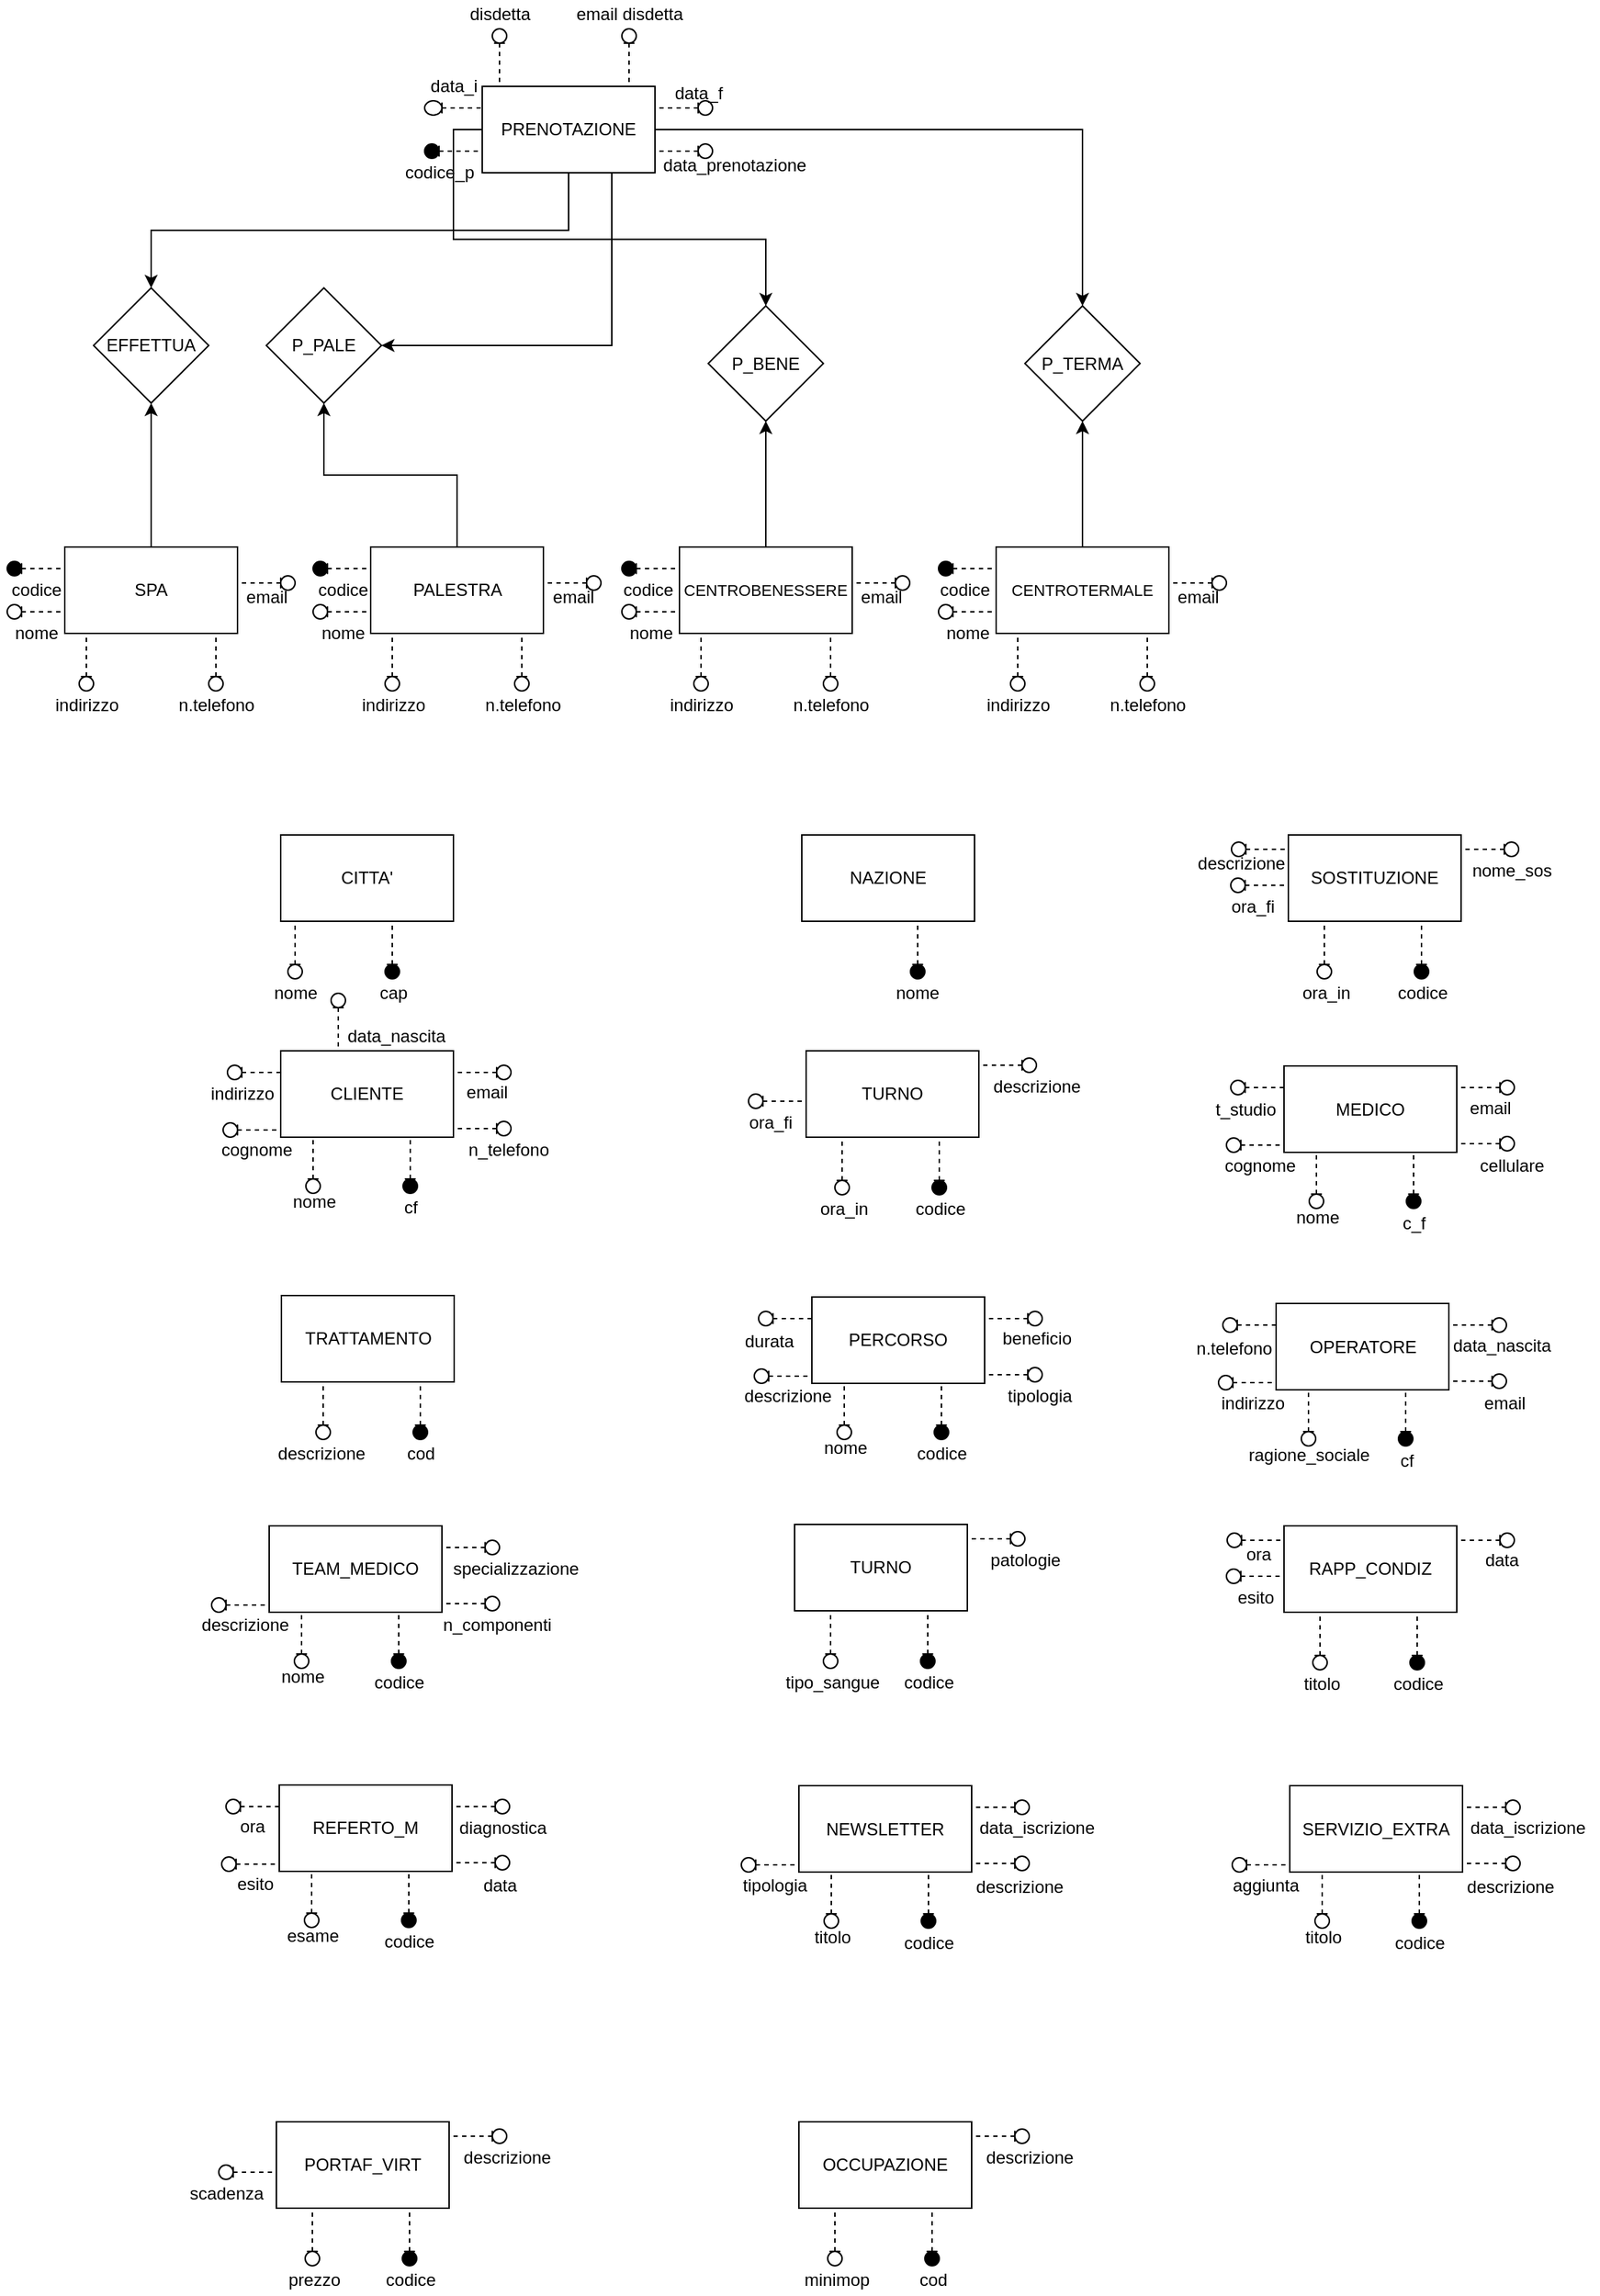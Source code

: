 <mxfile version="12.3.7" type="google" pages="1"><diagram id="5x497f9b5kudCEuSUwww" name="Page-1"><mxGraphModel dx="1422" dy="794" grid="1" gridSize="10" guides="1" tooltips="1" connect="1" arrows="1" fold="1" page="1" pageScale="1" pageWidth="827" pageHeight="1169" math="0" shadow="0"><root><mxCell id="0"/><mxCell id="1" parent="0"/><mxCell id="9mYlvCYLrlt9tGn4K01v-46" style="edgeStyle=orthogonalEdgeStyle;rounded=0;orthogonalLoop=1;jettySize=auto;html=1;exitX=0.5;exitY=0;exitDx=0;exitDy=0;entryX=0.5;entryY=1;entryDx=0;entryDy=0;" edge="1" parent="1" source="9mYlvCYLrlt9tGn4K01v-21" target="9mYlvCYLrlt9tGn4K01v-45"><mxGeometry relative="1" as="geometry"/></mxCell><mxCell id="9mYlvCYLrlt9tGn4K01v-21" value="SPA" style="rounded=0;whiteSpace=wrap;html=1;" vertex="1" parent="1"><mxGeometry x="50" y="760" width="120" height="60" as="geometry"/></mxCell><mxCell id="9mYlvCYLrlt9tGn4K01v-47" style="edgeStyle=orthogonalEdgeStyle;rounded=0;orthogonalLoop=1;jettySize=auto;html=1;exitX=0.5;exitY=1;exitDx=0;exitDy=0;entryX=0.5;entryY=0;entryDx=0;entryDy=0;" edge="1" parent="1" source="9mYlvCYLrlt9tGn4K01v-22" target="9mYlvCYLrlt9tGn4K01v-45"><mxGeometry relative="1" as="geometry"/></mxCell><mxCell id="9mYlvCYLrlt9tGn4K01v-62" style="edgeStyle=orthogonalEdgeStyle;rounded=0;orthogonalLoop=1;jettySize=auto;html=1;exitX=0.75;exitY=1;exitDx=0;exitDy=0;entryX=1;entryY=0.5;entryDx=0;entryDy=0;" edge="1" parent="1" source="9mYlvCYLrlt9tGn4K01v-22" target="9mYlvCYLrlt9tGn4K01v-59"><mxGeometry relative="1" as="geometry"/></mxCell><mxCell id="9mYlvCYLrlt9tGn4K01v-94" style="edgeStyle=orthogonalEdgeStyle;rounded=0;orthogonalLoop=1;jettySize=auto;html=1;exitX=1;exitY=0.5;exitDx=0;exitDy=0;entryX=0.5;entryY=0;entryDx=0;entryDy=0;" edge="1" parent="1" source="9mYlvCYLrlt9tGn4K01v-22" target="9mYlvCYLrlt9tGn4K01v-92"><mxGeometry relative="1" as="geometry"/></mxCell><mxCell id="9mYlvCYLrlt9tGn4K01v-95" style="edgeStyle=orthogonalEdgeStyle;rounded=0;orthogonalLoop=1;jettySize=auto;html=1;exitX=0;exitY=0.5;exitDx=0;exitDy=0;" edge="1" parent="1" source="9mYlvCYLrlt9tGn4K01v-22" target="9mYlvCYLrlt9tGn4K01v-74"><mxGeometry relative="1" as="geometry"/></mxCell><mxCell id="9mYlvCYLrlt9tGn4K01v-22" value="PRENOTAZIONE" style="rounded=0;whiteSpace=wrap;html=1;" vertex="1" parent="1"><mxGeometry x="340" y="440" width="120" height="60" as="geometry"/></mxCell><mxCell id="9mYlvCYLrlt9tGn4K01v-23" value="" style="shape=umlLifeline;participant=umlEntity;perimeter=lifelinePerimeter;whiteSpace=wrap;html=1;container=1;collapsible=0;recursiveResize=0;verticalAlign=top;spacingTop=36;labelBackgroundColor=#ffffff;outlineConnect=0;size=10;direction=south;" vertex="1" parent="1"><mxGeometry x="460" y="450" width="40" height="10" as="geometry"/></mxCell><mxCell id="9mYlvCYLrlt9tGn4K01v-24" value="" style="shape=umlLifeline;participant=umlEntity;perimeter=lifelinePerimeter;whiteSpace=wrap;html=1;container=1;collapsible=0;recursiveResize=0;verticalAlign=top;spacingTop=36;labelBackgroundColor=#ffffff;outlineConnect=0;size=12;direction=north;" vertex="1" parent="1"><mxGeometry x="300" y="450" width="40" height="10" as="geometry"/></mxCell><mxCell id="9mYlvCYLrlt9tGn4K01v-25" value="" style="shape=umlLifeline;participant=umlEntity;perimeter=lifelinePerimeter;whiteSpace=wrap;html=1;container=1;collapsible=0;recursiveResize=0;verticalAlign=top;spacingTop=36;labelBackgroundColor=#ffffff;outlineConnect=0;size=10;direction=east;" vertex="1" parent="1"><mxGeometry x="437" y="400" width="10" height="40" as="geometry"/></mxCell><mxCell id="9mYlvCYLrlt9tGn4K01v-26" value="" style="shape=umlLifeline;participant=umlEntity;perimeter=lifelinePerimeter;whiteSpace=wrap;html=1;container=1;collapsible=0;recursiveResize=0;verticalAlign=top;spacingTop=36;labelBackgroundColor=#ffffff;outlineConnect=0;size=10;direction=east;" vertex="1" parent="1"><mxGeometry x="347" y="400" width="10" height="40" as="geometry"/></mxCell><mxCell id="9mYlvCYLrlt9tGn4K01v-27" value="" style="shape=umlLifeline;participant=umlEntity;perimeter=lifelinePerimeter;whiteSpace=wrap;html=1;container=1;collapsible=0;recursiveResize=0;verticalAlign=top;spacingTop=36;labelBackgroundColor=#ffffff;outlineConnect=0;size=10;direction=north;fillColor=#000000;" vertex="1" parent="1"><mxGeometry x="300" y="480" width="40" height="10" as="geometry"/></mxCell><mxCell id="9mYlvCYLrlt9tGn4K01v-28" value="" style="shape=umlLifeline;participant=umlEntity;perimeter=lifelinePerimeter;whiteSpace=wrap;html=1;container=1;collapsible=0;recursiveResize=0;verticalAlign=top;spacingTop=36;labelBackgroundColor=#ffffff;outlineConnect=0;size=10;direction=south;" vertex="1" parent="1"><mxGeometry x="460" y="480" width="40" height="10" as="geometry"/></mxCell><mxCell id="9mYlvCYLrlt9tGn4K01v-29" value="codice_p" style="text;html=1;align=center;verticalAlign=middle;resizable=0;points=[];;autosize=1;" vertex="1" parent="1"><mxGeometry x="280" y="490" width="60" height="20" as="geometry"/></mxCell><mxCell id="9mYlvCYLrlt9tGn4K01v-30" value="data_prenotazione" style="text;html=1;align=center;verticalAlign=middle;resizable=0;points=[];;autosize=1;" vertex="1" parent="1"><mxGeometry x="460" y="485" width="110" height="20" as="geometry"/></mxCell><mxCell id="9mYlvCYLrlt9tGn4K01v-31" value="data_i" style="text;html=1;align=center;verticalAlign=middle;resizable=0;points=[];;autosize=1;" vertex="1" parent="1"><mxGeometry x="295" y="430" width="50" height="20" as="geometry"/></mxCell><mxCell id="9mYlvCYLrlt9tGn4K01v-32" value="email disdetta" style="text;html=1;align=center;verticalAlign=middle;resizable=0;points=[];;autosize=1;" vertex="1" parent="1"><mxGeometry x="397" y="380" width="90" height="20" as="geometry"/></mxCell><mxCell id="9mYlvCYLrlt9tGn4K01v-33" value="disdetta" style="text;html=1;align=center;verticalAlign=middle;resizable=0;points=[];;autosize=1;" vertex="1" parent="1"><mxGeometry x="322" y="380" width="60" height="20" as="geometry"/></mxCell><mxCell id="9mYlvCYLrlt9tGn4K01v-34" value="data_f" style="text;html=1;align=center;verticalAlign=middle;resizable=0;points=[];;autosize=1;" vertex="1" parent="1"><mxGeometry x="465" y="435" width="50" height="20" as="geometry"/></mxCell><mxCell id="9mYlvCYLrlt9tGn4K01v-35" value="" style="shape=umlLifeline;participant=umlEntity;perimeter=lifelinePerimeter;whiteSpace=wrap;html=1;container=1;collapsible=0;recursiveResize=0;verticalAlign=top;spacingTop=36;labelBackgroundColor=#ffffff;outlineConnect=0;size=10;direction=north;fillColor=#000000;" vertex="1" parent="1"><mxGeometry x="10" y="770" width="40" height="10" as="geometry"/></mxCell><mxCell id="9mYlvCYLrlt9tGn4K01v-36" value="codice" style="text;html=1;align=center;verticalAlign=middle;resizable=0;points=[];;autosize=1;" vertex="1" parent="1"><mxGeometry x="5" y="780" width="50" height="20" as="geometry"/></mxCell><mxCell id="9mYlvCYLrlt9tGn4K01v-37" value="" style="shape=umlLifeline;participant=umlEntity;perimeter=lifelinePerimeter;whiteSpace=wrap;html=1;container=1;collapsible=0;recursiveResize=0;verticalAlign=top;spacingTop=36;labelBackgroundColor=#ffffff;outlineConnect=0;size=10;direction=north;" vertex="1" parent="1"><mxGeometry x="10" y="800" width="40" height="10" as="geometry"/></mxCell><mxCell id="9mYlvCYLrlt9tGn4K01v-38" value="nome" style="text;html=1;align=center;verticalAlign=middle;resizable=0;points=[];;autosize=1;" vertex="1" parent="1"><mxGeometry x="5" y="810" width="50" height="20" as="geometry"/></mxCell><mxCell id="9mYlvCYLrlt9tGn4K01v-39" value="" style="shape=umlLifeline;participant=umlEntity;perimeter=lifelinePerimeter;whiteSpace=wrap;html=1;container=1;collapsible=0;recursiveResize=0;verticalAlign=top;spacingTop=36;labelBackgroundColor=#ffffff;outlineConnect=0;size=10;direction=west;" vertex="1" parent="1"><mxGeometry x="60" y="820" width="10" height="40" as="geometry"/></mxCell><mxCell id="9mYlvCYLrlt9tGn4K01v-40" value="" style="shape=umlLifeline;participant=umlEntity;perimeter=lifelinePerimeter;whiteSpace=wrap;html=1;container=1;collapsible=0;recursiveResize=0;verticalAlign=top;spacingTop=36;labelBackgroundColor=#ffffff;outlineConnect=0;size=10;direction=west;" vertex="1" parent="1"><mxGeometry x="150" y="820" width="10" height="40" as="geometry"/></mxCell><mxCell id="9mYlvCYLrlt9tGn4K01v-41" value="indirizzo" style="text;html=1;align=center;verticalAlign=middle;resizable=0;points=[];;autosize=1;" vertex="1" parent="1"><mxGeometry x="35" y="860" width="60" height="20" as="geometry"/></mxCell><mxCell id="9mYlvCYLrlt9tGn4K01v-42" value="n.telefono" style="text;html=1;align=center;verticalAlign=middle;resizable=0;points=[];;autosize=1;" vertex="1" parent="1"><mxGeometry x="120" y="860" width="70" height="20" as="geometry"/></mxCell><mxCell id="9mYlvCYLrlt9tGn4K01v-43" value="" style="shape=umlLifeline;participant=umlEntity;perimeter=lifelinePerimeter;whiteSpace=wrap;html=1;container=1;collapsible=0;recursiveResize=0;verticalAlign=top;spacingTop=36;labelBackgroundColor=#ffffff;outlineConnect=0;size=10;direction=south;" vertex="1" parent="1"><mxGeometry x="170" y="780" width="40" height="10" as="geometry"/></mxCell><mxCell id="9mYlvCYLrlt9tGn4K01v-44" value="email" style="text;html=1;align=center;verticalAlign=middle;resizable=0;points=[];;autosize=1;" vertex="1" parent="1"><mxGeometry x="170" y="785" width="40" height="20" as="geometry"/></mxCell><mxCell id="9mYlvCYLrlt9tGn4K01v-45" value="EFFETTUA" style="rhombus;whiteSpace=wrap;html=1;" vertex="1" parent="1"><mxGeometry x="70" y="580" width="80" height="80" as="geometry"/></mxCell><mxCell id="9mYlvCYLrlt9tGn4K01v-64" style="edgeStyle=orthogonalEdgeStyle;rounded=0;orthogonalLoop=1;jettySize=auto;html=1;exitX=0.5;exitY=0;exitDx=0;exitDy=0;entryX=0.5;entryY=1;entryDx=0;entryDy=0;" edge="1" parent="1" source="9mYlvCYLrlt9tGn4K01v-48" target="9mYlvCYLrlt9tGn4K01v-59"><mxGeometry relative="1" as="geometry"/></mxCell><mxCell id="9mYlvCYLrlt9tGn4K01v-48" value="PALESTRA" style="rounded=0;whiteSpace=wrap;html=1;" vertex="1" parent="1"><mxGeometry x="262.5" y="760" width="120" height="60" as="geometry"/></mxCell><mxCell id="9mYlvCYLrlt9tGn4K01v-49" value="" style="shape=umlLifeline;participant=umlEntity;perimeter=lifelinePerimeter;whiteSpace=wrap;html=1;container=1;collapsible=0;recursiveResize=0;verticalAlign=top;spacingTop=36;labelBackgroundColor=#ffffff;outlineConnect=0;size=10;direction=north;fillColor=#000000;" vertex="1" parent="1"><mxGeometry x="222.5" y="770" width="40" height="10" as="geometry"/></mxCell><mxCell id="9mYlvCYLrlt9tGn4K01v-50" value="codice" style="text;html=1;align=center;verticalAlign=middle;resizable=0;points=[];;autosize=1;" vertex="1" parent="1"><mxGeometry x="217.5" y="780" width="50" height="20" as="geometry"/></mxCell><mxCell id="9mYlvCYLrlt9tGn4K01v-51" value="" style="shape=umlLifeline;participant=umlEntity;perimeter=lifelinePerimeter;whiteSpace=wrap;html=1;container=1;collapsible=0;recursiveResize=0;verticalAlign=top;spacingTop=36;labelBackgroundColor=#ffffff;outlineConnect=0;size=10;direction=north;" vertex="1" parent="1"><mxGeometry x="222.5" y="800" width="40" height="10" as="geometry"/></mxCell><mxCell id="9mYlvCYLrlt9tGn4K01v-52" value="nome" style="text;html=1;align=center;verticalAlign=middle;resizable=0;points=[];;autosize=1;" vertex="1" parent="1"><mxGeometry x="217.5" y="810" width="50" height="20" as="geometry"/></mxCell><mxCell id="9mYlvCYLrlt9tGn4K01v-53" value="" style="shape=umlLifeline;participant=umlEntity;perimeter=lifelinePerimeter;whiteSpace=wrap;html=1;container=1;collapsible=0;recursiveResize=0;verticalAlign=top;spacingTop=36;labelBackgroundColor=#ffffff;outlineConnect=0;size=10;direction=west;" vertex="1" parent="1"><mxGeometry x="272.5" y="820" width="10" height="40" as="geometry"/></mxCell><mxCell id="9mYlvCYLrlt9tGn4K01v-54" value="" style="shape=umlLifeline;participant=umlEntity;perimeter=lifelinePerimeter;whiteSpace=wrap;html=1;container=1;collapsible=0;recursiveResize=0;verticalAlign=top;spacingTop=36;labelBackgroundColor=#ffffff;outlineConnect=0;size=10;direction=west;" vertex="1" parent="1"><mxGeometry x="362.5" y="820" width="10" height="40" as="geometry"/></mxCell><mxCell id="9mYlvCYLrlt9tGn4K01v-55" value="indirizzo" style="text;html=1;align=center;verticalAlign=middle;resizable=0;points=[];;autosize=1;" vertex="1" parent="1"><mxGeometry x="247.5" y="860" width="60" height="20" as="geometry"/></mxCell><mxCell id="9mYlvCYLrlt9tGn4K01v-56" value="n.telefono" style="text;html=1;align=center;verticalAlign=middle;resizable=0;points=[];;autosize=1;" vertex="1" parent="1"><mxGeometry x="332.5" y="860" width="70" height="20" as="geometry"/></mxCell><mxCell id="9mYlvCYLrlt9tGn4K01v-57" value="" style="shape=umlLifeline;participant=umlEntity;perimeter=lifelinePerimeter;whiteSpace=wrap;html=1;container=1;collapsible=0;recursiveResize=0;verticalAlign=top;spacingTop=36;labelBackgroundColor=#ffffff;outlineConnect=0;size=10;direction=south;" vertex="1" parent="1"><mxGeometry x="382.5" y="780" width="40" height="10" as="geometry"/></mxCell><mxCell id="9mYlvCYLrlt9tGn4K01v-58" value="email" style="text;html=1;align=center;verticalAlign=middle;resizable=0;points=[];;autosize=1;" vertex="1" parent="1"><mxGeometry x="382.5" y="785" width="40" height="20" as="geometry"/></mxCell><mxCell id="9mYlvCYLrlt9tGn4K01v-59" value="P_PALE" style="rhombus;whiteSpace=wrap;html=1;" vertex="1" parent="1"><mxGeometry x="190" y="580" width="80" height="80" as="geometry"/></mxCell><mxCell id="9mYlvCYLrlt9tGn4K01v-78" style="edgeStyle=orthogonalEdgeStyle;rounded=0;orthogonalLoop=1;jettySize=auto;html=1;exitX=0.5;exitY=0;exitDx=0;exitDy=0;entryX=0.5;entryY=1;entryDx=0;entryDy=0;" edge="1" parent="1" source="9mYlvCYLrlt9tGn4K01v-65" target="9mYlvCYLrlt9tGn4K01v-74"><mxGeometry relative="1" as="geometry"/></mxCell><mxCell id="9mYlvCYLrlt9tGn4K01v-65" value="&lt;font style=&quot;font-size: 11px&quot;&gt;CENTROBENESSERE&lt;/font&gt;" style="rounded=0;whiteSpace=wrap;html=1;" vertex="1" parent="1"><mxGeometry x="477" y="760" width="120" height="60" as="geometry"/></mxCell><mxCell id="9mYlvCYLrlt9tGn4K01v-66" value="" style="shape=umlLifeline;participant=umlEntity;perimeter=lifelinePerimeter;whiteSpace=wrap;html=1;container=1;collapsible=0;recursiveResize=0;verticalAlign=top;spacingTop=36;labelBackgroundColor=#ffffff;outlineConnect=0;size=10;direction=north;fillColor=#000000;" vertex="1" parent="1"><mxGeometry x="437" y="770" width="40" height="10" as="geometry"/></mxCell><mxCell id="9mYlvCYLrlt9tGn4K01v-67" value="" style="shape=umlLifeline;participant=umlEntity;perimeter=lifelinePerimeter;whiteSpace=wrap;html=1;container=1;collapsible=0;recursiveResize=0;verticalAlign=top;spacingTop=36;labelBackgroundColor=#ffffff;outlineConnect=0;size=10;direction=north;" vertex="1" parent="1"><mxGeometry x="437" y="800" width="40" height="10" as="geometry"/></mxCell><mxCell id="9mYlvCYLrlt9tGn4K01v-68" value="" style="shape=umlLifeline;participant=umlEntity;perimeter=lifelinePerimeter;whiteSpace=wrap;html=1;container=1;collapsible=0;recursiveResize=0;verticalAlign=top;spacingTop=36;labelBackgroundColor=#ffffff;outlineConnect=0;size=10;direction=west;" vertex="1" parent="1"><mxGeometry x="487" y="820" width="10" height="40" as="geometry"/></mxCell><mxCell id="9mYlvCYLrlt9tGn4K01v-69" value="" style="shape=umlLifeline;participant=umlEntity;perimeter=lifelinePerimeter;whiteSpace=wrap;html=1;container=1;collapsible=0;recursiveResize=0;verticalAlign=top;spacingTop=36;labelBackgroundColor=#ffffff;outlineConnect=0;size=10;direction=west;" vertex="1" parent="1"><mxGeometry x="577" y="820" width="10" height="40" as="geometry"/></mxCell><mxCell id="9mYlvCYLrlt9tGn4K01v-70" value="indirizzo" style="text;html=1;align=center;verticalAlign=middle;resizable=0;points=[];;autosize=1;" vertex="1" parent="1"><mxGeometry x="462" y="860" width="60" height="20" as="geometry"/></mxCell><mxCell id="9mYlvCYLrlt9tGn4K01v-71" value="n.telefono" style="text;html=1;align=center;verticalAlign=middle;resizable=0;points=[];;autosize=1;" vertex="1" parent="1"><mxGeometry x="547" y="860" width="70" height="20" as="geometry"/></mxCell><mxCell id="9mYlvCYLrlt9tGn4K01v-72" value="" style="shape=umlLifeline;participant=umlEntity;perimeter=lifelinePerimeter;whiteSpace=wrap;html=1;container=1;collapsible=0;recursiveResize=0;verticalAlign=top;spacingTop=36;labelBackgroundColor=#ffffff;outlineConnect=0;size=10;direction=south;" vertex="1" parent="1"><mxGeometry x="597" y="780" width="40" height="10" as="geometry"/></mxCell><mxCell id="9mYlvCYLrlt9tGn4K01v-73" value="email" style="text;html=1;align=center;verticalAlign=middle;resizable=0;points=[];;autosize=1;" vertex="1" parent="1"><mxGeometry x="597" y="785" width="40" height="20" as="geometry"/></mxCell><mxCell id="9mYlvCYLrlt9tGn4K01v-74" value="P_BENE" style="rhombus;whiteSpace=wrap;html=1;" vertex="1" parent="1"><mxGeometry x="497" y="592.5" width="80" height="80" as="geometry"/></mxCell><mxCell id="9mYlvCYLrlt9tGn4K01v-79" value="nome" style="text;html=1;align=center;verticalAlign=middle;resizable=0;points=[];;autosize=1;" vertex="1" parent="1"><mxGeometry x="432" y="810" width="50" height="20" as="geometry"/></mxCell><mxCell id="9mYlvCYLrlt9tGn4K01v-80" value="codice" style="text;html=1;align=center;verticalAlign=middle;resizable=0;points=[];;autosize=1;" vertex="1" parent="1"><mxGeometry x="430" y="780" width="50" height="20" as="geometry"/></mxCell><mxCell id="9mYlvCYLrlt9tGn4K01v-93" style="edgeStyle=orthogonalEdgeStyle;rounded=0;orthogonalLoop=1;jettySize=auto;html=1;exitX=0.5;exitY=0;exitDx=0;exitDy=0;entryX=0.5;entryY=1;entryDx=0;entryDy=0;" edge="1" parent="1" source="9mYlvCYLrlt9tGn4K01v-81" target="9mYlvCYLrlt9tGn4K01v-92"><mxGeometry relative="1" as="geometry"/></mxCell><mxCell id="9mYlvCYLrlt9tGn4K01v-81" value="&lt;span style=&quot;font-size: 11px&quot;&gt;CENTROTERMALE&lt;/span&gt;" style="rounded=0;whiteSpace=wrap;html=1;" vertex="1" parent="1"><mxGeometry x="697" y="760" width="120" height="60" as="geometry"/></mxCell><mxCell id="9mYlvCYLrlt9tGn4K01v-82" value="" style="shape=umlLifeline;participant=umlEntity;perimeter=lifelinePerimeter;whiteSpace=wrap;html=1;container=1;collapsible=0;recursiveResize=0;verticalAlign=top;spacingTop=36;labelBackgroundColor=#ffffff;outlineConnect=0;size=10;direction=north;fillColor=#000000;" vertex="1" parent="1"><mxGeometry x="657" y="770" width="40" height="10" as="geometry"/></mxCell><mxCell id="9mYlvCYLrlt9tGn4K01v-83" value="" style="shape=umlLifeline;participant=umlEntity;perimeter=lifelinePerimeter;whiteSpace=wrap;html=1;container=1;collapsible=0;recursiveResize=0;verticalAlign=top;spacingTop=36;labelBackgroundColor=#ffffff;outlineConnect=0;size=10;direction=north;" vertex="1" parent="1"><mxGeometry x="657" y="800" width="40" height="10" as="geometry"/></mxCell><mxCell id="9mYlvCYLrlt9tGn4K01v-84" value="" style="shape=umlLifeline;participant=umlEntity;perimeter=lifelinePerimeter;whiteSpace=wrap;html=1;container=1;collapsible=0;recursiveResize=0;verticalAlign=top;spacingTop=36;labelBackgroundColor=#ffffff;outlineConnect=0;size=10;direction=west;" vertex="1" parent="1"><mxGeometry x="707" y="820" width="10" height="40" as="geometry"/></mxCell><mxCell id="9mYlvCYLrlt9tGn4K01v-85" value="" style="shape=umlLifeline;participant=umlEntity;perimeter=lifelinePerimeter;whiteSpace=wrap;html=1;container=1;collapsible=0;recursiveResize=0;verticalAlign=top;spacingTop=36;labelBackgroundColor=#ffffff;outlineConnect=0;size=10;direction=west;" vertex="1" parent="1"><mxGeometry x="797" y="820" width="10" height="40" as="geometry"/></mxCell><mxCell id="9mYlvCYLrlt9tGn4K01v-86" value="indirizzo" style="text;html=1;align=center;verticalAlign=middle;resizable=0;points=[];;autosize=1;" vertex="1" parent="1"><mxGeometry x="682" y="860" width="60" height="20" as="geometry"/></mxCell><mxCell id="9mYlvCYLrlt9tGn4K01v-87" value="n.telefono" style="text;html=1;align=center;verticalAlign=middle;resizable=0;points=[];;autosize=1;" vertex="1" parent="1"><mxGeometry x="767" y="860" width="70" height="20" as="geometry"/></mxCell><mxCell id="9mYlvCYLrlt9tGn4K01v-88" value="" style="shape=umlLifeline;participant=umlEntity;perimeter=lifelinePerimeter;whiteSpace=wrap;html=1;container=1;collapsible=0;recursiveResize=0;verticalAlign=top;spacingTop=36;labelBackgroundColor=#ffffff;outlineConnect=0;size=10;direction=south;" vertex="1" parent="1"><mxGeometry x="817" y="780" width="40" height="10" as="geometry"/></mxCell><mxCell id="9mYlvCYLrlt9tGn4K01v-89" value="email" style="text;html=1;align=center;verticalAlign=middle;resizable=0;points=[];;autosize=1;" vertex="1" parent="1"><mxGeometry x="817" y="785" width="40" height="20" as="geometry"/></mxCell><mxCell id="9mYlvCYLrlt9tGn4K01v-90" value="nome" style="text;html=1;align=center;verticalAlign=middle;resizable=0;points=[];;autosize=1;" vertex="1" parent="1"><mxGeometry x="652" y="810" width="50" height="20" as="geometry"/></mxCell><mxCell id="9mYlvCYLrlt9tGn4K01v-91" value="codice" style="text;html=1;align=center;verticalAlign=middle;resizable=0;points=[];;autosize=1;" vertex="1" parent="1"><mxGeometry x="650" y="780" width="50" height="20" as="geometry"/></mxCell><mxCell id="9mYlvCYLrlt9tGn4K01v-92" value="P_TERMA" style="rhombus;whiteSpace=wrap;html=1;fillColor=#FFFFFF;" vertex="1" parent="1"><mxGeometry x="717" y="592.5" width="80" height="80" as="geometry"/></mxCell><mxCell id="9mYlvCYLrlt9tGn4K01v-96" value="CITTA'" style="rounded=0;whiteSpace=wrap;html=1;fillColor=#FFFFFF;" vertex="1" parent="1"><mxGeometry x="200" y="960" width="120" height="60" as="geometry"/></mxCell><mxCell id="9mYlvCYLrlt9tGn4K01v-97" value="NAZIONE" style="rounded=0;whiteSpace=wrap;html=1;fillColor=#FFFFFF;" vertex="1" parent="1"><mxGeometry x="562" y="960" width="120" height="60" as="geometry"/></mxCell><mxCell id="9mYlvCYLrlt9tGn4K01v-99" value="CLIENTE" style="rounded=0;whiteSpace=wrap;html=1;fillColor=#FFFFFF;" vertex="1" parent="1"><mxGeometry x="200" y="1110" width="120" height="60" as="geometry"/></mxCell><mxCell id="9mYlvCYLrlt9tGn4K01v-101" value="TRATTAMENTO" style="rounded=0;whiteSpace=wrap;html=1;fillColor=#FFFFFF;" vertex="1" parent="1"><mxGeometry x="200.5" y="1280" width="120" height="60" as="geometry"/></mxCell><mxCell id="9mYlvCYLrlt9tGn4K01v-105" value="SOSTITUZIONE" style="rounded=0;whiteSpace=wrap;html=1;fillColor=#FFFFFF;" vertex="1" parent="1"><mxGeometry x="900" y="960" width="120" height="60" as="geometry"/></mxCell><mxCell id="9mYlvCYLrlt9tGn4K01v-115" value="" style="shape=umlLifeline;participant=umlEntity;perimeter=lifelinePerimeter;whiteSpace=wrap;html=1;container=1;collapsible=0;recursiveResize=0;verticalAlign=top;spacingTop=36;labelBackgroundColor=#ffffff;outlineConnect=0;size=10;direction=west;" vertex="1" parent="1"><mxGeometry x="205" y="1020" width="10" height="40" as="geometry"/></mxCell><mxCell id="9mYlvCYLrlt9tGn4K01v-116" value="" style="shape=umlLifeline;participant=umlEntity;perimeter=lifelinePerimeter;whiteSpace=wrap;html=1;container=1;collapsible=0;recursiveResize=0;verticalAlign=top;spacingTop=36;labelBackgroundColor=#ffffff;outlineConnect=0;size=10;direction=west;fillColor=#000000;" vertex="1" parent="1"><mxGeometry x="272.5" y="1020" width="10" height="40" as="geometry"/></mxCell><mxCell id="9mYlvCYLrlt9tGn4K01v-117" value="nome" style="text;html=1;align=center;verticalAlign=middle;resizable=0;points=[];;autosize=1;" vertex="1" parent="1"><mxGeometry x="185" y="1060" width="50" height="20" as="geometry"/></mxCell><mxCell id="9mYlvCYLrlt9tGn4K01v-118" value="cap" style="text;html=1;align=center;verticalAlign=middle;resizable=0;points=[];;autosize=1;" vertex="1" parent="1"><mxGeometry x="263" y="1060" width="30" height="20" as="geometry"/></mxCell><mxCell id="9mYlvCYLrlt9tGn4K01v-121" value="" style="shape=umlLifeline;participant=umlEntity;perimeter=lifelinePerimeter;whiteSpace=wrap;html=1;container=1;collapsible=0;recursiveResize=0;verticalAlign=top;spacingTop=36;labelBackgroundColor=#ffffff;outlineConnect=0;size=10;direction=west;fillColor=#000000;" vertex="1" parent="1"><mxGeometry x="637.5" y="1020" width="10" height="40" as="geometry"/></mxCell><mxCell id="9mYlvCYLrlt9tGn4K01v-122" value="nome" style="text;html=1;align=center;verticalAlign=middle;resizable=0;points=[];;autosize=1;" vertex="1" parent="1"><mxGeometry x="617" y="1060" width="50" height="20" as="geometry"/></mxCell><mxCell id="9mYlvCYLrlt9tGn4K01v-123" value="" style="shape=umlLifeline;participant=umlEntity;perimeter=lifelinePerimeter;whiteSpace=wrap;html=1;container=1;collapsible=0;recursiveResize=0;verticalAlign=top;spacingTop=36;labelBackgroundColor=#ffffff;outlineConnect=0;size=10;direction=west;" vertex="1" parent="1"><mxGeometry x="920" y="1020" width="10" height="40" as="geometry"/></mxCell><mxCell id="9mYlvCYLrlt9tGn4K01v-124" value="" style="shape=umlLifeline;participant=umlEntity;perimeter=lifelinePerimeter;whiteSpace=wrap;html=1;container=1;collapsible=0;recursiveResize=0;verticalAlign=top;spacingTop=36;labelBackgroundColor=#ffffff;outlineConnect=0;size=10;direction=west;fillColor=#000000;" vertex="1" parent="1"><mxGeometry x="987.5" y="1020" width="10" height="40" as="geometry"/></mxCell><mxCell id="9mYlvCYLrlt9tGn4K01v-125" value="" style="shape=umlLifeline;participant=umlEntity;perimeter=lifelinePerimeter;whiteSpace=wrap;html=1;container=1;collapsible=0;recursiveResize=0;verticalAlign=top;spacingTop=36;labelBackgroundColor=#ffffff;outlineConnect=0;size=10;direction=north;" vertex="1" parent="1"><mxGeometry x="860.5" y="965" width="40" height="10" as="geometry"/></mxCell><mxCell id="9mYlvCYLrlt9tGn4K01v-127" value="" style="shape=umlLifeline;participant=umlEntity;perimeter=lifelinePerimeter;whiteSpace=wrap;html=1;container=1;collapsible=0;recursiveResize=0;verticalAlign=top;spacingTop=36;labelBackgroundColor=#ffffff;outlineConnect=0;size=10;direction=south;" vertex="1" parent="1"><mxGeometry x="1020" y="965" width="40" height="10" as="geometry"/></mxCell><mxCell id="9mYlvCYLrlt9tGn4K01v-130" value="" style="shape=umlLifeline;participant=umlEntity;perimeter=lifelinePerimeter;whiteSpace=wrap;html=1;container=1;collapsible=0;recursiveResize=0;verticalAlign=top;spacingTop=36;labelBackgroundColor=#ffffff;outlineConnect=0;size=10;direction=north;" vertex="1" parent="1"><mxGeometry x="860" y="990" width="40" height="10" as="geometry"/></mxCell><mxCell id="9mYlvCYLrlt9tGn4K01v-131" value="ora_in" style="text;html=1;align=center;verticalAlign=middle;resizable=0;points=[];;autosize=1;" vertex="1" parent="1"><mxGeometry x="900.5" y="1060" width="50" height="20" as="geometry"/></mxCell><mxCell id="9mYlvCYLrlt9tGn4K01v-132" value="ora_fi" style="text;html=1;align=center;verticalAlign=middle;resizable=0;points=[];;autosize=1;" vertex="1" parent="1"><mxGeometry x="850" y="1000" width="50" height="20" as="geometry"/></mxCell><mxCell id="9mYlvCYLrlt9tGn4K01v-133" value="codice" style="text;html=1;align=center;verticalAlign=middle;resizable=0;points=[];;autosize=1;" vertex="1" parent="1"><mxGeometry x="967.5" y="1060" width="50" height="20" as="geometry"/></mxCell><mxCell id="9mYlvCYLrlt9tGn4K01v-134" value="descrizione" style="text;html=1;align=center;verticalAlign=middle;resizable=0;points=[];;autosize=1;" vertex="1" parent="1"><mxGeometry x="827" y="970" width="80" height="20" as="geometry"/></mxCell><mxCell id="9mYlvCYLrlt9tGn4K01v-135" value="nome_sos" style="text;html=1;align=center;verticalAlign=middle;resizable=0;points=[];;autosize=1;" vertex="1" parent="1"><mxGeometry x="1020" y="975" width="70" height="20" as="geometry"/></mxCell><mxCell id="9mYlvCYLrlt9tGn4K01v-136" value="" style="shape=umlLifeline;participant=umlEntity;perimeter=lifelinePerimeter;whiteSpace=wrap;html=1;container=1;collapsible=0;recursiveResize=0;verticalAlign=top;spacingTop=36;labelBackgroundColor=#ffffff;outlineConnect=0;size=10;direction=west;" vertex="1" parent="1"><mxGeometry x="217.5" y="1169" width="10" height="40" as="geometry"/></mxCell><mxCell id="9mYlvCYLrlt9tGn4K01v-137" value="" style="shape=umlLifeline;participant=umlEntity;perimeter=lifelinePerimeter;whiteSpace=wrap;html=1;container=1;collapsible=0;recursiveResize=0;verticalAlign=top;spacingTop=36;labelBackgroundColor=#ffffff;outlineConnect=0;size=10;direction=west;fillColor=#000000;" vertex="1" parent="1"><mxGeometry x="285" y="1169" width="10" height="40" as="geometry"/></mxCell><mxCell id="9mYlvCYLrlt9tGn4K01v-139" value="cf" style="text;html=1;align=center;verticalAlign=middle;resizable=0;points=[];;autosize=1;" vertex="1" parent="1"><mxGeometry x="280" y="1209" width="20" height="20" as="geometry"/></mxCell><mxCell id="9mYlvCYLrlt9tGn4K01v-140" value="" style="shape=umlLifeline;participant=umlEntity;perimeter=lifelinePerimeter;whiteSpace=wrap;html=1;container=1;collapsible=0;recursiveResize=0;verticalAlign=top;spacingTop=36;labelBackgroundColor=#ffffff;outlineConnect=0;size=10;direction=north;" vertex="1" parent="1"><mxGeometry x="163" y="1120" width="40" height="10" as="geometry"/></mxCell><mxCell id="9mYlvCYLrlt9tGn4K01v-141" value="" style="shape=umlLifeline;participant=umlEntity;perimeter=lifelinePerimeter;whiteSpace=wrap;html=1;container=1;collapsible=0;recursiveResize=0;verticalAlign=top;spacingTop=36;labelBackgroundColor=#ffffff;outlineConnect=0;size=10;direction=south;" vertex="1" parent="1"><mxGeometry x="320" y="1120" width="40" height="10" as="geometry"/></mxCell><mxCell id="9mYlvCYLrlt9tGn4K01v-142" value="" style="shape=umlLifeline;participant=umlEntity;perimeter=lifelinePerimeter;whiteSpace=wrap;html=1;container=1;collapsible=0;recursiveResize=0;verticalAlign=top;spacingTop=36;labelBackgroundColor=#ffffff;outlineConnect=0;size=10;direction=south;" vertex="1" parent="1"><mxGeometry x="320" y="1159" width="40" height="10" as="geometry"/></mxCell><mxCell id="9mYlvCYLrlt9tGn4K01v-143" value="" style="shape=umlLifeline;participant=umlEntity;perimeter=lifelinePerimeter;whiteSpace=wrap;html=1;container=1;collapsible=0;recursiveResize=0;verticalAlign=top;spacingTop=36;labelBackgroundColor=#ffffff;outlineConnect=0;size=10;direction=north;" vertex="1" parent="1"><mxGeometry x="160" y="1160" width="40" height="10" as="geometry"/></mxCell><mxCell id="9mYlvCYLrlt9tGn4K01v-144" value="" style="shape=umlLifeline;participant=umlEntity;perimeter=lifelinePerimeter;whiteSpace=wrap;html=1;container=1;collapsible=0;recursiveResize=0;verticalAlign=top;spacingTop=36;labelBackgroundColor=#ffffff;outlineConnect=0;size=10;direction=east;" vertex="1" parent="1"><mxGeometry x="235" y="1070" width="10" height="40" as="geometry"/></mxCell><mxCell id="9mYlvCYLrlt9tGn4K01v-145" value="nome" style="text;html=1;align=center;verticalAlign=middle;resizable=0;points=[];;autosize=1;" vertex="1" parent="1"><mxGeometry x="197.5" y="1205" width="50" height="20" as="geometry"/></mxCell><mxCell id="9mYlvCYLrlt9tGn4K01v-146" value="cognome" style="text;html=1;align=center;verticalAlign=middle;resizable=0;points=[];;autosize=1;" vertex="1" parent="1"><mxGeometry x="153" y="1169" width="60" height="20" as="geometry"/></mxCell><mxCell id="9mYlvCYLrlt9tGn4K01v-147" value="indirizzo" style="text;html=1;align=center;verticalAlign=middle;resizable=0;points=[];;autosize=1;" vertex="1" parent="1"><mxGeometry x="143" y="1130" width="60" height="20" as="geometry"/></mxCell><mxCell id="9mYlvCYLrlt9tGn4K01v-148" value="email" style="text;html=1;align=center;verticalAlign=middle;resizable=0;points=[];;autosize=1;" vertex="1" parent="1"><mxGeometry x="323" y="1129" width="40" height="20" as="geometry"/></mxCell><mxCell id="9mYlvCYLrlt9tGn4K01v-149" value="n_telefono" style="text;html=1;align=center;verticalAlign=middle;resizable=0;points=[];;autosize=1;" vertex="1" parent="1"><mxGeometry x="323" y="1169" width="70" height="20" as="geometry"/></mxCell><mxCell id="9mYlvCYLrlt9tGn4K01v-150" value="data_nascita" style="text;html=1;align=center;verticalAlign=middle;resizable=0;points=[];;autosize=1;" vertex="1" parent="1"><mxGeometry x="240" y="1090" width="80" height="20" as="geometry"/></mxCell><mxCell id="9mYlvCYLrlt9tGn4K01v-151" value="TURNO" style="rounded=0;whiteSpace=wrap;html=1;fillColor=#FFFFFF;" vertex="1" parent="1"><mxGeometry x="565" y="1110" width="120" height="60" as="geometry"/></mxCell><mxCell id="9mYlvCYLrlt9tGn4K01v-152" value="" style="shape=umlLifeline;participant=umlEntity;perimeter=lifelinePerimeter;whiteSpace=wrap;html=1;container=1;collapsible=0;recursiveResize=0;verticalAlign=top;spacingTop=36;labelBackgroundColor=#ffffff;outlineConnect=0;size=10;direction=west;" vertex="1" parent="1"><mxGeometry x="585" y="1170" width="10" height="40" as="geometry"/></mxCell><mxCell id="9mYlvCYLrlt9tGn4K01v-153" value="" style="shape=umlLifeline;participant=umlEntity;perimeter=lifelinePerimeter;whiteSpace=wrap;html=1;container=1;collapsible=0;recursiveResize=0;verticalAlign=top;spacingTop=36;labelBackgroundColor=#ffffff;outlineConnect=0;size=10;direction=west;fillColor=#000000;" vertex="1" parent="1"><mxGeometry x="652.5" y="1170" width="10" height="40" as="geometry"/></mxCell><mxCell id="9mYlvCYLrlt9tGn4K01v-155" value="" style="shape=umlLifeline;participant=umlEntity;perimeter=lifelinePerimeter;whiteSpace=wrap;html=1;container=1;collapsible=0;recursiveResize=0;verticalAlign=top;spacingTop=36;labelBackgroundColor=#ffffff;outlineConnect=0;size=10;direction=south;" vertex="1" parent="1"><mxGeometry x="685" y="1115" width="40" height="10" as="geometry"/></mxCell><mxCell id="9mYlvCYLrlt9tGn4K01v-156" value="" style="shape=umlLifeline;participant=umlEntity;perimeter=lifelinePerimeter;whiteSpace=wrap;html=1;container=1;collapsible=0;recursiveResize=0;verticalAlign=top;spacingTop=36;labelBackgroundColor=#ffffff;outlineConnect=0;size=10;direction=north;" vertex="1" parent="1"><mxGeometry x="525" y="1140" width="40" height="10" as="geometry"/></mxCell><mxCell id="9mYlvCYLrlt9tGn4K01v-157" value="ora_in" style="text;html=1;align=center;verticalAlign=middle;resizable=0;points=[];;autosize=1;" vertex="1" parent="1"><mxGeometry x="565.5" y="1210" width="50" height="20" as="geometry"/></mxCell><mxCell id="9mYlvCYLrlt9tGn4K01v-158" value="ora_fi" style="text;html=1;align=center;verticalAlign=middle;resizable=0;points=[];;autosize=1;" vertex="1" parent="1"><mxGeometry x="515" y="1150" width="50" height="20" as="geometry"/></mxCell><mxCell id="9mYlvCYLrlt9tGn4K01v-159" value="codice" style="text;html=1;align=center;verticalAlign=middle;resizable=0;points=[];;autosize=1;" vertex="1" parent="1"><mxGeometry x="632.5" y="1210" width="50" height="20" as="geometry"/></mxCell><mxCell id="9mYlvCYLrlt9tGn4K01v-160" value="descrizione" style="text;html=1;align=center;verticalAlign=middle;resizable=0;points=[];;autosize=1;" vertex="1" parent="1"><mxGeometry x="685" y="1125" width="80" height="20" as="geometry"/></mxCell><mxCell id="9mYlvCYLrlt9tGn4K01v-161" value="MEDICO" style="rounded=0;whiteSpace=wrap;html=1;fillColor=#FFFFFF;" vertex="1" parent="1"><mxGeometry x="897" y="1120.5" width="120" height="60" as="geometry"/></mxCell><mxCell id="9mYlvCYLrlt9tGn4K01v-162" value="" style="shape=umlLifeline;participant=umlEntity;perimeter=lifelinePerimeter;whiteSpace=wrap;html=1;container=1;collapsible=0;recursiveResize=0;verticalAlign=top;spacingTop=36;labelBackgroundColor=#ffffff;outlineConnect=0;size=10;direction=west;" vertex="1" parent="1"><mxGeometry x="914.5" y="1179.5" width="10" height="40" as="geometry"/></mxCell><mxCell id="9mYlvCYLrlt9tGn4K01v-163" value="" style="shape=umlLifeline;participant=umlEntity;perimeter=lifelinePerimeter;whiteSpace=wrap;html=1;container=1;collapsible=0;recursiveResize=0;verticalAlign=top;spacingTop=36;labelBackgroundColor=#ffffff;outlineConnect=0;size=10;direction=west;fillColor=#000000;" vertex="1" parent="1"><mxGeometry x="982" y="1179.5" width="10" height="40" as="geometry"/></mxCell><mxCell id="9mYlvCYLrlt9tGn4K01v-164" value="c_f" style="text;html=1;align=center;verticalAlign=middle;resizable=0;points=[];;autosize=1;" vertex="1" parent="1"><mxGeometry x="972" y="1219.5" width="30" height="20" as="geometry"/></mxCell><mxCell id="9mYlvCYLrlt9tGn4K01v-165" value="" style="shape=umlLifeline;participant=umlEntity;perimeter=lifelinePerimeter;whiteSpace=wrap;html=1;container=1;collapsible=0;recursiveResize=0;verticalAlign=top;spacingTop=36;labelBackgroundColor=#ffffff;outlineConnect=0;size=10;direction=north;" vertex="1" parent="1"><mxGeometry x="860" y="1130.5" width="40" height="10" as="geometry"/></mxCell><mxCell id="9mYlvCYLrlt9tGn4K01v-166" value="" style="shape=umlLifeline;participant=umlEntity;perimeter=lifelinePerimeter;whiteSpace=wrap;html=1;container=1;collapsible=0;recursiveResize=0;verticalAlign=top;spacingTop=36;labelBackgroundColor=#ffffff;outlineConnect=0;size=10;direction=south;" vertex="1" parent="1"><mxGeometry x="1017" y="1130.5" width="40" height="10" as="geometry"/></mxCell><mxCell id="9mYlvCYLrlt9tGn4K01v-167" value="" style="shape=umlLifeline;participant=umlEntity;perimeter=lifelinePerimeter;whiteSpace=wrap;html=1;container=1;collapsible=0;recursiveResize=0;verticalAlign=top;spacingTop=36;labelBackgroundColor=#ffffff;outlineConnect=0;size=10;direction=south;" vertex="1" parent="1"><mxGeometry x="1017" y="1169.5" width="40" height="10" as="geometry"/></mxCell><mxCell id="9mYlvCYLrlt9tGn4K01v-168" value="" style="shape=umlLifeline;participant=umlEntity;perimeter=lifelinePerimeter;whiteSpace=wrap;html=1;container=1;collapsible=0;recursiveResize=0;verticalAlign=top;spacingTop=36;labelBackgroundColor=#ffffff;outlineConnect=0;size=10;direction=north;" vertex="1" parent="1"><mxGeometry x="857" y="1170.5" width="40" height="10" as="geometry"/></mxCell><mxCell id="9mYlvCYLrlt9tGn4K01v-170" value="nome" style="text;html=1;align=center;verticalAlign=middle;resizable=0;points=[];;autosize=1;" vertex="1" parent="1"><mxGeometry x="894.5" y="1215.5" width="50" height="20" as="geometry"/></mxCell><mxCell id="9mYlvCYLrlt9tGn4K01v-171" value="cognome" style="text;html=1;align=center;verticalAlign=middle;resizable=0;points=[];;autosize=1;" vertex="1" parent="1"><mxGeometry x="850" y="1179.5" width="60" height="20" as="geometry"/></mxCell><mxCell id="9mYlvCYLrlt9tGn4K01v-172" value="t_studio" style="text;html=1;align=center;verticalAlign=middle;resizable=0;points=[];;autosize=1;" vertex="1" parent="1"><mxGeometry x="840" y="1140.5" width="60" height="20" as="geometry"/></mxCell><mxCell id="9mYlvCYLrlt9tGn4K01v-173" value="email" style="text;html=1;align=center;verticalAlign=middle;resizable=0;points=[];;autosize=1;" vertex="1" parent="1"><mxGeometry x="1020" y="1139.5" width="40" height="20" as="geometry"/></mxCell><mxCell id="9mYlvCYLrlt9tGn4K01v-174" value="cellulare" style="text;html=1;align=center;verticalAlign=middle;resizable=0;points=[];;autosize=1;" vertex="1" parent="1"><mxGeometry x="1025" y="1179.5" width="60" height="20" as="geometry"/></mxCell><mxCell id="9mYlvCYLrlt9tGn4K01v-176" value="" style="shape=umlLifeline;participant=umlEntity;perimeter=lifelinePerimeter;whiteSpace=wrap;html=1;container=1;collapsible=0;recursiveResize=0;verticalAlign=top;spacingTop=36;labelBackgroundColor=#ffffff;outlineConnect=0;size=10;direction=west;" vertex="1" parent="1"><mxGeometry x="224.5" y="1340" width="10" height="40" as="geometry"/></mxCell><mxCell id="9mYlvCYLrlt9tGn4K01v-177" value="" style="shape=umlLifeline;participant=umlEntity;perimeter=lifelinePerimeter;whiteSpace=wrap;html=1;container=1;collapsible=0;recursiveResize=0;verticalAlign=top;spacingTop=36;labelBackgroundColor=#ffffff;outlineConnect=0;size=10;direction=west;fillColor=#000000;" vertex="1" parent="1"><mxGeometry x="292" y="1340" width="10" height="40" as="geometry"/></mxCell><mxCell id="9mYlvCYLrlt9tGn4K01v-179" value="cod" style="text;html=1;align=center;verticalAlign=middle;resizable=0;points=[];;autosize=1;" vertex="1" parent="1"><mxGeometry x="282" y="1380" width="30" height="20" as="geometry"/></mxCell><mxCell id="9mYlvCYLrlt9tGn4K01v-180" value="descrizione" style="text;html=1;align=center;verticalAlign=middle;resizable=0;points=[];;autosize=1;" vertex="1" parent="1"><mxGeometry x="187.5" y="1380" width="80" height="20" as="geometry"/></mxCell><mxCell id="9mYlvCYLrlt9tGn4K01v-181" value="PERCORSO" style="rounded=0;whiteSpace=wrap;html=1;fillColor=#FFFFFF;" vertex="1" parent="1"><mxGeometry x="569" y="1281" width="120" height="60" as="geometry"/></mxCell><mxCell id="9mYlvCYLrlt9tGn4K01v-182" value="" style="shape=umlLifeline;participant=umlEntity;perimeter=lifelinePerimeter;whiteSpace=wrap;html=1;container=1;collapsible=0;recursiveResize=0;verticalAlign=top;spacingTop=36;labelBackgroundColor=#ffffff;outlineConnect=0;size=10;direction=west;" vertex="1" parent="1"><mxGeometry x="586.5" y="1340" width="10" height="40" as="geometry"/></mxCell><mxCell id="9mYlvCYLrlt9tGn4K01v-183" value="" style="shape=umlLifeline;participant=umlEntity;perimeter=lifelinePerimeter;whiteSpace=wrap;html=1;container=1;collapsible=0;recursiveResize=0;verticalAlign=top;spacingTop=36;labelBackgroundColor=#ffffff;outlineConnect=0;size=10;direction=west;fillColor=#000000;" vertex="1" parent="1"><mxGeometry x="654" y="1340" width="10" height="40" as="geometry"/></mxCell><mxCell id="9mYlvCYLrlt9tGn4K01v-184" value="codice" style="text;html=1;align=center;verticalAlign=middle;resizable=0;points=[];;autosize=1;" vertex="1" parent="1"><mxGeometry x="634" y="1380" width="50" height="20" as="geometry"/></mxCell><mxCell id="9mYlvCYLrlt9tGn4K01v-185" value="" style="shape=umlLifeline;participant=umlEntity;perimeter=lifelinePerimeter;whiteSpace=wrap;html=1;container=1;collapsible=0;recursiveResize=0;verticalAlign=top;spacingTop=36;labelBackgroundColor=#ffffff;outlineConnect=0;size=10;direction=north;" vertex="1" parent="1"><mxGeometry x="532" y="1291" width="40" height="10" as="geometry"/></mxCell><mxCell id="9mYlvCYLrlt9tGn4K01v-186" value="" style="shape=umlLifeline;participant=umlEntity;perimeter=lifelinePerimeter;whiteSpace=wrap;html=1;container=1;collapsible=0;recursiveResize=0;verticalAlign=top;spacingTop=36;labelBackgroundColor=#ffffff;outlineConnect=0;size=10;direction=south;" vertex="1" parent="1"><mxGeometry x="689" y="1291" width="40" height="10" as="geometry"/></mxCell><mxCell id="9mYlvCYLrlt9tGn4K01v-187" value="" style="shape=umlLifeline;participant=umlEntity;perimeter=lifelinePerimeter;whiteSpace=wrap;html=1;container=1;collapsible=0;recursiveResize=0;verticalAlign=top;spacingTop=36;labelBackgroundColor=#ffffff;outlineConnect=0;size=10;direction=south;" vertex="1" parent="1"><mxGeometry x="689" y="1330" width="40" height="10" as="geometry"/></mxCell><mxCell id="9mYlvCYLrlt9tGn4K01v-188" value="" style="shape=umlLifeline;participant=umlEntity;perimeter=lifelinePerimeter;whiteSpace=wrap;html=1;container=1;collapsible=0;recursiveResize=0;verticalAlign=top;spacingTop=36;labelBackgroundColor=#ffffff;outlineConnect=0;size=10;direction=north;" vertex="1" parent="1"><mxGeometry x="529" y="1331" width="40" height="10" as="geometry"/></mxCell><mxCell id="9mYlvCYLrlt9tGn4K01v-189" value="nome" style="text;html=1;align=center;verticalAlign=middle;resizable=0;points=[];;autosize=1;" vertex="1" parent="1"><mxGeometry x="566.5" y="1376" width="50" height="20" as="geometry"/></mxCell><mxCell id="9mYlvCYLrlt9tGn4K01v-190" value="descrizione" style="text;html=1;align=center;verticalAlign=middle;resizable=0;points=[];;autosize=1;" vertex="1" parent="1"><mxGeometry x="512" y="1340" width="80" height="20" as="geometry"/></mxCell><mxCell id="9mYlvCYLrlt9tGn4K01v-191" value="beneficio" style="text;html=1;align=center;verticalAlign=middle;resizable=0;points=[];;autosize=1;" vertex="1" parent="1"><mxGeometry x="695" y="1300" width="60" height="20" as="geometry"/></mxCell><mxCell id="9mYlvCYLrlt9tGn4K01v-192" value="tipologia" style="text;html=1;align=center;verticalAlign=middle;resizable=0;points=[];;autosize=1;" vertex="1" parent="1"><mxGeometry x="697" y="1340" width="60" height="20" as="geometry"/></mxCell><mxCell id="9mYlvCYLrlt9tGn4K01v-193" value="durata" style="text;html=1;align=center;verticalAlign=middle;resizable=0;points=[];;autosize=1;" vertex="1" parent="1"><mxGeometry x="514" y="1302" width="50" height="20" as="geometry"/></mxCell><mxCell id="9mYlvCYLrlt9tGn4K01v-194" value="OPERATORE" style="rounded=0;whiteSpace=wrap;html=1;fillColor=#FFFFFF;" vertex="1" parent="1"><mxGeometry x="891.5" y="1285.5" width="120" height="60" as="geometry"/></mxCell><mxCell id="9mYlvCYLrlt9tGn4K01v-195" value="" style="shape=umlLifeline;participant=umlEntity;perimeter=lifelinePerimeter;whiteSpace=wrap;html=1;container=1;collapsible=0;recursiveResize=0;verticalAlign=top;spacingTop=36;labelBackgroundColor=#ffffff;outlineConnect=0;size=10;direction=west;" vertex="1" parent="1"><mxGeometry x="909" y="1344.5" width="10" height="40" as="geometry"/></mxCell><mxCell id="9mYlvCYLrlt9tGn4K01v-196" value="" style="shape=umlLifeline;participant=umlEntity;perimeter=lifelinePerimeter;whiteSpace=wrap;html=1;container=1;collapsible=0;recursiveResize=0;verticalAlign=top;spacingTop=36;labelBackgroundColor=#ffffff;outlineConnect=0;size=10;direction=west;fillColor=#000000;" vertex="1" parent="1"><mxGeometry x="976.5" y="1344.5" width="10" height="40" as="geometry"/></mxCell><mxCell id="9mYlvCYLrlt9tGn4K01v-197" value="cf" style="text;html=1;align=center;verticalAlign=middle;resizable=0;points=[];;autosize=1;" vertex="1" parent="1"><mxGeometry x="971.5" y="1384.5" width="20" height="20" as="geometry"/></mxCell><mxCell id="9mYlvCYLrlt9tGn4K01v-198" value="" style="shape=umlLifeline;participant=umlEntity;perimeter=lifelinePerimeter;whiteSpace=wrap;html=1;container=1;collapsible=0;recursiveResize=0;verticalAlign=top;spacingTop=36;labelBackgroundColor=#ffffff;outlineConnect=0;size=10;direction=north;" vertex="1" parent="1"><mxGeometry x="854.5" y="1295.5" width="40" height="10" as="geometry"/></mxCell><mxCell id="9mYlvCYLrlt9tGn4K01v-199" value="" style="shape=umlLifeline;participant=umlEntity;perimeter=lifelinePerimeter;whiteSpace=wrap;html=1;container=1;collapsible=0;recursiveResize=0;verticalAlign=top;spacingTop=36;labelBackgroundColor=#ffffff;outlineConnect=0;size=10;direction=south;" vertex="1" parent="1"><mxGeometry x="1011.5" y="1295.5" width="40" height="10" as="geometry"/></mxCell><mxCell id="9mYlvCYLrlt9tGn4K01v-200" value="" style="shape=umlLifeline;participant=umlEntity;perimeter=lifelinePerimeter;whiteSpace=wrap;html=1;container=1;collapsible=0;recursiveResize=0;verticalAlign=top;spacingTop=36;labelBackgroundColor=#ffffff;outlineConnect=0;size=10;direction=south;" vertex="1" parent="1"><mxGeometry x="1011.5" y="1334.5" width="40" height="10" as="geometry"/></mxCell><mxCell id="9mYlvCYLrlt9tGn4K01v-201" value="" style="shape=umlLifeline;participant=umlEntity;perimeter=lifelinePerimeter;whiteSpace=wrap;html=1;container=1;collapsible=0;recursiveResize=0;verticalAlign=top;spacingTop=36;labelBackgroundColor=#ffffff;outlineConnect=0;size=10;direction=north;" vertex="1" parent="1"><mxGeometry x="851.5" y="1335.5" width="40" height="10" as="geometry"/></mxCell><mxCell id="9mYlvCYLrlt9tGn4K01v-202" value="ragione_sociale" style="text;html=1;align=center;verticalAlign=middle;resizable=0;points=[];;autosize=1;" vertex="1" parent="1"><mxGeometry x="864" y="1380.5" width="100" height="20" as="geometry"/></mxCell><mxCell id="9mYlvCYLrlt9tGn4K01v-203" value="indirizzo" style="text;html=1;align=center;verticalAlign=middle;resizable=0;points=[];;autosize=1;" vertex="1" parent="1"><mxGeometry x="844.5" y="1344.5" width="60" height="20" as="geometry"/></mxCell><mxCell id="9mYlvCYLrlt9tGn4K01v-204" value="data_nascita" style="text;html=1;align=center;verticalAlign=middle;resizable=0;points=[];;autosize=1;" vertex="1" parent="1"><mxGeometry x="1007.5" y="1304.5" width="80" height="20" as="geometry"/></mxCell><mxCell id="9mYlvCYLrlt9tGn4K01v-205" value="email" style="text;html=1;align=center;verticalAlign=middle;resizable=0;points=[];;autosize=1;" vertex="1" parent="1"><mxGeometry x="1029.5" y="1344.5" width="40" height="20" as="geometry"/></mxCell><mxCell id="9mYlvCYLrlt9tGn4K01v-206" value="n.telefono" style="text;html=1;align=center;verticalAlign=middle;resizable=0;points=[];;autosize=1;" vertex="1" parent="1"><mxGeometry x="826.5" y="1306.5" width="70" height="20" as="geometry"/></mxCell><mxCell id="9mYlvCYLrlt9tGn4K01v-207" value="TEAM_MEDICO" style="rounded=0;whiteSpace=wrap;html=1;fillColor=#FFFFFF;" vertex="1" parent="1"><mxGeometry x="192" y="1440" width="120" height="60" as="geometry"/></mxCell><mxCell id="9mYlvCYLrlt9tGn4K01v-208" value="" style="shape=umlLifeline;participant=umlEntity;perimeter=lifelinePerimeter;whiteSpace=wrap;html=1;container=1;collapsible=0;recursiveResize=0;verticalAlign=top;spacingTop=36;labelBackgroundColor=#ffffff;outlineConnect=0;size=10;direction=west;" vertex="1" parent="1"><mxGeometry x="209.5" y="1499" width="10" height="40" as="geometry"/></mxCell><mxCell id="9mYlvCYLrlt9tGn4K01v-209" value="" style="shape=umlLifeline;participant=umlEntity;perimeter=lifelinePerimeter;whiteSpace=wrap;html=1;container=1;collapsible=0;recursiveResize=0;verticalAlign=top;spacingTop=36;labelBackgroundColor=#ffffff;outlineConnect=0;size=10;direction=west;fillColor=#000000;" vertex="1" parent="1"><mxGeometry x="277" y="1499" width="10" height="40" as="geometry"/></mxCell><mxCell id="9mYlvCYLrlt9tGn4K01v-210" value="codice" style="text;html=1;align=center;verticalAlign=middle;resizable=0;points=[];;autosize=1;" vertex="1" parent="1"><mxGeometry x="257" y="1539" width="50" height="20" as="geometry"/></mxCell><mxCell id="9mYlvCYLrlt9tGn4K01v-212" value="" style="shape=umlLifeline;participant=umlEntity;perimeter=lifelinePerimeter;whiteSpace=wrap;html=1;container=1;collapsible=0;recursiveResize=0;verticalAlign=top;spacingTop=36;labelBackgroundColor=#ffffff;outlineConnect=0;size=10;direction=south;" vertex="1" parent="1"><mxGeometry x="312" y="1450" width="40" height="10" as="geometry"/></mxCell><mxCell id="9mYlvCYLrlt9tGn4K01v-213" value="" style="shape=umlLifeline;participant=umlEntity;perimeter=lifelinePerimeter;whiteSpace=wrap;html=1;container=1;collapsible=0;recursiveResize=0;verticalAlign=top;spacingTop=36;labelBackgroundColor=#ffffff;outlineConnect=0;size=10;direction=south;" vertex="1" parent="1"><mxGeometry x="312" y="1489" width="40" height="10" as="geometry"/></mxCell><mxCell id="9mYlvCYLrlt9tGn4K01v-214" value="" style="shape=umlLifeline;participant=umlEntity;perimeter=lifelinePerimeter;whiteSpace=wrap;html=1;container=1;collapsible=0;recursiveResize=0;verticalAlign=top;spacingTop=36;labelBackgroundColor=#ffffff;outlineConnect=0;size=10;direction=north;" vertex="1" parent="1"><mxGeometry x="152" y="1490" width="40" height="10" as="geometry"/></mxCell><mxCell id="9mYlvCYLrlt9tGn4K01v-215" value="nome" style="text;html=1;align=center;verticalAlign=middle;resizable=0;points=[];;autosize=1;" vertex="1" parent="1"><mxGeometry x="189.5" y="1535" width="50" height="20" as="geometry"/></mxCell><mxCell id="9mYlvCYLrlt9tGn4K01v-216" value="descrizione" style="text;html=1;align=center;verticalAlign=middle;resizable=0;points=[];;autosize=1;" vertex="1" parent="1"><mxGeometry x="135" y="1499" width="80" height="20" as="geometry"/></mxCell><mxCell id="9mYlvCYLrlt9tGn4K01v-217" value="specializzazione" style="text;html=1;align=center;verticalAlign=middle;resizable=0;points=[];;autosize=1;" vertex="1" parent="1"><mxGeometry x="313" y="1460" width="100" height="20" as="geometry"/></mxCell><mxCell id="9mYlvCYLrlt9tGn4K01v-218" value="n_componenti" style="text;html=1;align=center;verticalAlign=middle;resizable=0;points=[];;autosize=1;" vertex="1" parent="1"><mxGeometry x="305" y="1499" width="90" height="20" as="geometry"/></mxCell><mxCell id="9mYlvCYLrlt9tGn4K01v-220" value="TURNO" style="rounded=0;whiteSpace=wrap;html=1;fillColor=#FFFFFF;" vertex="1" parent="1"><mxGeometry x="557" y="1439" width="120" height="60" as="geometry"/></mxCell><mxCell id="9mYlvCYLrlt9tGn4K01v-221" value="" style="shape=umlLifeline;participant=umlEntity;perimeter=lifelinePerimeter;whiteSpace=wrap;html=1;container=1;collapsible=0;recursiveResize=0;verticalAlign=top;spacingTop=36;labelBackgroundColor=#ffffff;outlineConnect=0;size=10;direction=west;" vertex="1" parent="1"><mxGeometry x="577" y="1499" width="10" height="40" as="geometry"/></mxCell><mxCell id="9mYlvCYLrlt9tGn4K01v-222" value="" style="shape=umlLifeline;participant=umlEntity;perimeter=lifelinePerimeter;whiteSpace=wrap;html=1;container=1;collapsible=0;recursiveResize=0;verticalAlign=top;spacingTop=36;labelBackgroundColor=#ffffff;outlineConnect=0;size=10;direction=west;fillColor=#000000;" vertex="1" parent="1"><mxGeometry x="644.5" y="1499" width="10" height="40" as="geometry"/></mxCell><mxCell id="9mYlvCYLrlt9tGn4K01v-223" value="" style="shape=umlLifeline;participant=umlEntity;perimeter=lifelinePerimeter;whiteSpace=wrap;html=1;container=1;collapsible=0;recursiveResize=0;verticalAlign=top;spacingTop=36;labelBackgroundColor=#ffffff;outlineConnect=0;size=10;direction=south;" vertex="1" parent="1"><mxGeometry x="677" y="1444" width="40" height="10" as="geometry"/></mxCell><mxCell id="9mYlvCYLrlt9tGn4K01v-225" value="tipo_sangue" style="text;html=1;align=center;verticalAlign=middle;resizable=0;points=[];;autosize=1;" vertex="1" parent="1"><mxGeometry x="542.5" y="1539" width="80" height="20" as="geometry"/></mxCell><mxCell id="9mYlvCYLrlt9tGn4K01v-227" value="codice" style="text;html=1;align=center;verticalAlign=middle;resizable=0;points=[];;autosize=1;" vertex="1" parent="1"><mxGeometry x="624.5" y="1539" width="50" height="20" as="geometry"/></mxCell><mxCell id="9mYlvCYLrlt9tGn4K01v-228" value="patologie" style="text;html=1;align=center;verticalAlign=middle;resizable=0;points=[];;autosize=1;" vertex="1" parent="1"><mxGeometry x="687" y="1454" width="60" height="20" as="geometry"/></mxCell><mxCell id="9mYlvCYLrlt9tGn4K01v-229" value="RAPP_CONDIZ" style="rounded=0;whiteSpace=wrap;html=1;fillColor=#FFFFFF;" vertex="1" parent="1"><mxGeometry x="897" y="1440" width="120" height="60" as="geometry"/></mxCell><mxCell id="9mYlvCYLrlt9tGn4K01v-230" value="" style="shape=umlLifeline;participant=umlEntity;perimeter=lifelinePerimeter;whiteSpace=wrap;html=1;container=1;collapsible=0;recursiveResize=0;verticalAlign=top;spacingTop=36;labelBackgroundColor=#ffffff;outlineConnect=0;size=10;direction=west;" vertex="1" parent="1"><mxGeometry x="917" y="1500" width="10" height="40" as="geometry"/></mxCell><mxCell id="9mYlvCYLrlt9tGn4K01v-231" value="" style="shape=umlLifeline;participant=umlEntity;perimeter=lifelinePerimeter;whiteSpace=wrap;html=1;container=1;collapsible=0;recursiveResize=0;verticalAlign=top;spacingTop=36;labelBackgroundColor=#ffffff;outlineConnect=0;size=10;direction=west;fillColor=#000000;" vertex="1" parent="1"><mxGeometry x="984.5" y="1500" width="10" height="40" as="geometry"/></mxCell><mxCell id="9mYlvCYLrlt9tGn4K01v-232" value="" style="shape=umlLifeline;participant=umlEntity;perimeter=lifelinePerimeter;whiteSpace=wrap;html=1;container=1;collapsible=0;recursiveResize=0;verticalAlign=top;spacingTop=36;labelBackgroundColor=#ffffff;outlineConnect=0;size=10;direction=north;" vertex="1" parent="1"><mxGeometry x="857.5" y="1445" width="40" height="10" as="geometry"/></mxCell><mxCell id="9mYlvCYLrlt9tGn4K01v-233" value="" style="shape=umlLifeline;participant=umlEntity;perimeter=lifelinePerimeter;whiteSpace=wrap;html=1;container=1;collapsible=0;recursiveResize=0;verticalAlign=top;spacingTop=36;labelBackgroundColor=#ffffff;outlineConnect=0;size=10;direction=south;" vertex="1" parent="1"><mxGeometry x="1017" y="1445" width="40" height="10" as="geometry"/></mxCell><mxCell id="9mYlvCYLrlt9tGn4K01v-234" value="" style="shape=umlLifeline;participant=umlEntity;perimeter=lifelinePerimeter;whiteSpace=wrap;html=1;container=1;collapsible=0;recursiveResize=0;verticalAlign=top;spacingTop=36;labelBackgroundColor=#ffffff;outlineConnect=0;size=10;direction=north;" vertex="1" parent="1"><mxGeometry x="857" y="1470" width="40" height="10" as="geometry"/></mxCell><mxCell id="9mYlvCYLrlt9tGn4K01v-235" value="titolo" style="text;html=1;align=center;verticalAlign=middle;resizable=0;points=[];;autosize=1;" vertex="1" parent="1"><mxGeometry x="902.5" y="1540" width="40" height="20" as="geometry"/></mxCell><mxCell id="9mYlvCYLrlt9tGn4K01v-236" value="esito" style="text;html=1;align=center;verticalAlign=middle;resizable=0;points=[];;autosize=1;" vertex="1" parent="1"><mxGeometry x="857" y="1480" width="40" height="20" as="geometry"/></mxCell><mxCell id="9mYlvCYLrlt9tGn4K01v-237" value="codice" style="text;html=1;align=center;verticalAlign=middle;resizable=0;points=[];;autosize=1;" vertex="1" parent="1"><mxGeometry x="964.5" y="1540" width="50" height="20" as="geometry"/></mxCell><mxCell id="9mYlvCYLrlt9tGn4K01v-238" value="data" style="text;html=1;align=center;verticalAlign=middle;resizable=0;points=[];;autosize=1;" vertex="1" parent="1"><mxGeometry x="1027.5" y="1454" width="40" height="20" as="geometry"/></mxCell><mxCell id="9mYlvCYLrlt9tGn4K01v-239" value="ora" style="text;html=1;align=center;verticalAlign=middle;resizable=0;points=[];;autosize=1;" vertex="1" parent="1"><mxGeometry x="864" y="1450" width="30" height="20" as="geometry"/></mxCell><mxCell id="9mYlvCYLrlt9tGn4K01v-240" value="REFERTO_M" style="rounded=0;whiteSpace=wrap;html=1;fillColor=#FFFFFF;" vertex="1" parent="1"><mxGeometry x="199" y="1620" width="120" height="60" as="geometry"/></mxCell><mxCell id="9mYlvCYLrlt9tGn4K01v-241" value="" style="shape=umlLifeline;participant=umlEntity;perimeter=lifelinePerimeter;whiteSpace=wrap;html=1;container=1;collapsible=0;recursiveResize=0;verticalAlign=top;spacingTop=36;labelBackgroundColor=#ffffff;outlineConnect=0;size=10;direction=west;" vertex="1" parent="1"><mxGeometry x="216.5" y="1679" width="10" height="40" as="geometry"/></mxCell><mxCell id="9mYlvCYLrlt9tGn4K01v-242" value="" style="shape=umlLifeline;participant=umlEntity;perimeter=lifelinePerimeter;whiteSpace=wrap;html=1;container=1;collapsible=0;recursiveResize=0;verticalAlign=top;spacingTop=36;labelBackgroundColor=#ffffff;outlineConnect=0;size=10;direction=west;fillColor=#000000;" vertex="1" parent="1"><mxGeometry x="284" y="1679" width="10" height="40" as="geometry"/></mxCell><mxCell id="9mYlvCYLrlt9tGn4K01v-243" value="codice" style="text;html=1;align=center;verticalAlign=middle;resizable=0;points=[];;autosize=1;" vertex="1" parent="1"><mxGeometry x="264" y="1719" width="50" height="20" as="geometry"/></mxCell><mxCell id="9mYlvCYLrlt9tGn4K01v-244" value="" style="shape=umlLifeline;participant=umlEntity;perimeter=lifelinePerimeter;whiteSpace=wrap;html=1;container=1;collapsible=0;recursiveResize=0;verticalAlign=top;spacingTop=36;labelBackgroundColor=#ffffff;outlineConnect=0;size=10;direction=north;" vertex="1" parent="1"><mxGeometry x="162" y="1630" width="40" height="10" as="geometry"/></mxCell><mxCell id="9mYlvCYLrlt9tGn4K01v-245" value="" style="shape=umlLifeline;participant=umlEntity;perimeter=lifelinePerimeter;whiteSpace=wrap;html=1;container=1;collapsible=0;recursiveResize=0;verticalAlign=top;spacingTop=36;labelBackgroundColor=#ffffff;outlineConnect=0;size=10;direction=south;" vertex="1" parent="1"><mxGeometry x="319" y="1630" width="40" height="10" as="geometry"/></mxCell><mxCell id="9mYlvCYLrlt9tGn4K01v-246" value="" style="shape=umlLifeline;participant=umlEntity;perimeter=lifelinePerimeter;whiteSpace=wrap;html=1;container=1;collapsible=0;recursiveResize=0;verticalAlign=top;spacingTop=36;labelBackgroundColor=#ffffff;outlineConnect=0;size=10;direction=south;" vertex="1" parent="1"><mxGeometry x="319" y="1669" width="40" height="10" as="geometry"/></mxCell><mxCell id="9mYlvCYLrlt9tGn4K01v-247" value="" style="shape=umlLifeline;participant=umlEntity;perimeter=lifelinePerimeter;whiteSpace=wrap;html=1;container=1;collapsible=0;recursiveResize=0;verticalAlign=top;spacingTop=36;labelBackgroundColor=#ffffff;outlineConnect=0;size=10;direction=north;" vertex="1" parent="1"><mxGeometry x="159" y="1670" width="40" height="10" as="geometry"/></mxCell><mxCell id="9mYlvCYLrlt9tGn4K01v-248" value="esame" style="text;html=1;align=center;verticalAlign=middle;resizable=0;points=[];;autosize=1;" vertex="1" parent="1"><mxGeometry x="196.5" y="1715" width="50" height="20" as="geometry"/></mxCell><mxCell id="9mYlvCYLrlt9tGn4K01v-249" value="esito" style="text;html=1;align=center;verticalAlign=middle;resizable=0;points=[];;autosize=1;" vertex="1" parent="1"><mxGeometry x="162" y="1679" width="40" height="20" as="geometry"/></mxCell><mxCell id="9mYlvCYLrlt9tGn4K01v-250" value="diagnostica&lt;br&gt;" style="text;html=1;align=center;verticalAlign=middle;resizable=0;points=[];;autosize=1;" vertex="1" parent="1"><mxGeometry x="314" y="1640" width="80" height="20" as="geometry"/></mxCell><mxCell id="9mYlvCYLrlt9tGn4K01v-251" value="data" style="text;html=1;align=center;verticalAlign=middle;resizable=0;points=[];;autosize=1;" vertex="1" parent="1"><mxGeometry x="332" y="1680" width="40" height="20" as="geometry"/></mxCell><mxCell id="9mYlvCYLrlt9tGn4K01v-252" value="ora" style="text;html=1;align=center;verticalAlign=middle;resizable=0;points=[];;autosize=1;" vertex="1" parent="1"><mxGeometry x="165" y="1639" width="30" height="20" as="geometry"/></mxCell><mxCell id="9mYlvCYLrlt9tGn4K01v-253" value="NEWSLETTER" style="rounded=0;whiteSpace=wrap;html=1;fillColor=#FFFFFF;" vertex="1" parent="1"><mxGeometry x="560" y="1620.5" width="120" height="60" as="geometry"/></mxCell><mxCell id="9mYlvCYLrlt9tGn4K01v-254" value="" style="shape=umlLifeline;participant=umlEntity;perimeter=lifelinePerimeter;whiteSpace=wrap;html=1;container=1;collapsible=0;recursiveResize=0;verticalAlign=top;spacingTop=36;labelBackgroundColor=#ffffff;outlineConnect=0;size=10;direction=west;" vertex="1" parent="1"><mxGeometry x="577.5" y="1679.5" width="10" height="40" as="geometry"/></mxCell><mxCell id="9mYlvCYLrlt9tGn4K01v-255" value="" style="shape=umlLifeline;participant=umlEntity;perimeter=lifelinePerimeter;whiteSpace=wrap;html=1;container=1;collapsible=0;recursiveResize=0;verticalAlign=top;spacingTop=36;labelBackgroundColor=#ffffff;outlineConnect=0;size=10;direction=west;fillColor=#000000;" vertex="1" parent="1"><mxGeometry x="645" y="1679.5" width="10" height="40" as="geometry"/></mxCell><mxCell id="9mYlvCYLrlt9tGn4K01v-256" value="codice" style="text;html=1;align=center;verticalAlign=middle;resizable=0;points=[];;autosize=1;" vertex="1" parent="1"><mxGeometry x="625" y="1719.5" width="50" height="20" as="geometry"/></mxCell><mxCell id="9mYlvCYLrlt9tGn4K01v-258" value="" style="shape=umlLifeline;participant=umlEntity;perimeter=lifelinePerimeter;whiteSpace=wrap;html=1;container=1;collapsible=0;recursiveResize=0;verticalAlign=top;spacingTop=36;labelBackgroundColor=#ffffff;outlineConnect=0;size=10;direction=south;" vertex="1" parent="1"><mxGeometry x="680" y="1630.5" width="40" height="10" as="geometry"/></mxCell><mxCell id="9mYlvCYLrlt9tGn4K01v-259" value="" style="shape=umlLifeline;participant=umlEntity;perimeter=lifelinePerimeter;whiteSpace=wrap;html=1;container=1;collapsible=0;recursiveResize=0;verticalAlign=top;spacingTop=36;labelBackgroundColor=#ffffff;outlineConnect=0;size=10;direction=south;" vertex="1" parent="1"><mxGeometry x="680" y="1669.5" width="40" height="10" as="geometry"/></mxCell><mxCell id="9mYlvCYLrlt9tGn4K01v-260" value="" style="shape=umlLifeline;participant=umlEntity;perimeter=lifelinePerimeter;whiteSpace=wrap;html=1;container=1;collapsible=0;recursiveResize=0;verticalAlign=top;spacingTop=36;labelBackgroundColor=#ffffff;outlineConnect=0;size=10;direction=north;" vertex="1" parent="1"><mxGeometry x="520" y="1670.5" width="40" height="10" as="geometry"/></mxCell><mxCell id="9mYlvCYLrlt9tGn4K01v-261" value="titolo" style="text;html=1;align=center;verticalAlign=middle;resizable=0;points=[];;autosize=1;" vertex="1" parent="1"><mxGeometry x="562.5" y="1715.5" width="40" height="20" as="geometry"/></mxCell><mxCell id="9mYlvCYLrlt9tGn4K01v-262" value="tipologia" style="text;html=1;align=center;verticalAlign=middle;resizable=0;points=[];;autosize=1;" vertex="1" parent="1"><mxGeometry x="513" y="1679.5" width="60" height="20" as="geometry"/></mxCell><mxCell id="9mYlvCYLrlt9tGn4K01v-263" value="data_iscrizione" style="text;html=1;align=center;verticalAlign=middle;resizable=0;points=[];;autosize=1;" vertex="1" parent="1"><mxGeometry x="674.5" y="1639.5" width="100" height="20" as="geometry"/></mxCell><mxCell id="9mYlvCYLrlt9tGn4K01v-264" value="descrizione" style="text;html=1;align=center;verticalAlign=middle;resizable=0;points=[];;autosize=1;" vertex="1" parent="1"><mxGeometry x="673" y="1680.5" width="80" height="20" as="geometry"/></mxCell><mxCell id="9mYlvCYLrlt9tGn4K01v-266" value="SERVIZIO_EXTRA" style="rounded=0;whiteSpace=wrap;html=1;fillColor=#FFFFFF;" vertex="1" parent="1"><mxGeometry x="901" y="1620.5" width="120" height="60" as="geometry"/></mxCell><mxCell id="9mYlvCYLrlt9tGn4K01v-267" value="" style="shape=umlLifeline;participant=umlEntity;perimeter=lifelinePerimeter;whiteSpace=wrap;html=1;container=1;collapsible=0;recursiveResize=0;verticalAlign=top;spacingTop=36;labelBackgroundColor=#ffffff;outlineConnect=0;size=10;direction=west;" vertex="1" parent="1"><mxGeometry x="918.5" y="1679.5" width="10" height="40" as="geometry"/></mxCell><mxCell id="9mYlvCYLrlt9tGn4K01v-268" value="" style="shape=umlLifeline;participant=umlEntity;perimeter=lifelinePerimeter;whiteSpace=wrap;html=1;container=1;collapsible=0;recursiveResize=0;verticalAlign=top;spacingTop=36;labelBackgroundColor=#ffffff;outlineConnect=0;size=10;direction=west;fillColor=#000000;" vertex="1" parent="1"><mxGeometry x="986" y="1679.5" width="10" height="40" as="geometry"/></mxCell><mxCell id="9mYlvCYLrlt9tGn4K01v-269" value="codice" style="text;html=1;align=center;verticalAlign=middle;resizable=0;points=[];;autosize=1;" vertex="1" parent="1"><mxGeometry x="966" y="1719.5" width="50" height="20" as="geometry"/></mxCell><mxCell id="9mYlvCYLrlt9tGn4K01v-270" value="" style="shape=umlLifeline;participant=umlEntity;perimeter=lifelinePerimeter;whiteSpace=wrap;html=1;container=1;collapsible=0;recursiveResize=0;verticalAlign=top;spacingTop=36;labelBackgroundColor=#ffffff;outlineConnect=0;size=10;direction=south;" vertex="1" parent="1"><mxGeometry x="1021" y="1630.5" width="40" height="10" as="geometry"/></mxCell><mxCell id="9mYlvCYLrlt9tGn4K01v-271" value="" style="shape=umlLifeline;participant=umlEntity;perimeter=lifelinePerimeter;whiteSpace=wrap;html=1;container=1;collapsible=0;recursiveResize=0;verticalAlign=top;spacingTop=36;labelBackgroundColor=#ffffff;outlineConnect=0;size=10;direction=south;" vertex="1" parent="1"><mxGeometry x="1021" y="1669.5" width="40" height="10" as="geometry"/></mxCell><mxCell id="9mYlvCYLrlt9tGn4K01v-272" value="" style="shape=umlLifeline;participant=umlEntity;perimeter=lifelinePerimeter;whiteSpace=wrap;html=1;container=1;collapsible=0;recursiveResize=0;verticalAlign=top;spacingTop=36;labelBackgroundColor=#ffffff;outlineConnect=0;size=10;direction=north;" vertex="1" parent="1"><mxGeometry x="861" y="1670.5" width="40" height="10" as="geometry"/></mxCell><mxCell id="9mYlvCYLrlt9tGn4K01v-273" value="titolo" style="text;html=1;align=center;verticalAlign=middle;resizable=0;points=[];;autosize=1;" vertex="1" parent="1"><mxGeometry x="903.5" y="1715.5" width="40" height="20" as="geometry"/></mxCell><mxCell id="9mYlvCYLrlt9tGn4K01v-274" value="aggiunta" style="text;html=1;align=center;verticalAlign=middle;resizable=0;points=[];;autosize=1;" vertex="1" parent="1"><mxGeometry x="854" y="1679.5" width="60" height="20" as="geometry"/></mxCell><mxCell id="9mYlvCYLrlt9tGn4K01v-275" value="data_iscrizione" style="text;html=1;align=center;verticalAlign=middle;resizable=0;points=[];;autosize=1;" vertex="1" parent="1"><mxGeometry x="1015.5" y="1639.5" width="100" height="20" as="geometry"/></mxCell><mxCell id="9mYlvCYLrlt9tGn4K01v-276" value="descrizione" style="text;html=1;align=center;verticalAlign=middle;resizable=0;points=[];;autosize=1;" vertex="1" parent="1"><mxGeometry x="1014" y="1680.5" width="80" height="20" as="geometry"/></mxCell><mxCell id="9mYlvCYLrlt9tGn4K01v-277" value="PORTAF_VIRT" style="rounded=0;whiteSpace=wrap;html=1;fillColor=#FFFFFF;" vertex="1" parent="1"><mxGeometry x="197" y="1854" width="120" height="60" as="geometry"/></mxCell><mxCell id="9mYlvCYLrlt9tGn4K01v-278" value="" style="shape=umlLifeline;participant=umlEntity;perimeter=lifelinePerimeter;whiteSpace=wrap;html=1;container=1;collapsible=0;recursiveResize=0;verticalAlign=top;spacingTop=36;labelBackgroundColor=#ffffff;outlineConnect=0;size=10;direction=west;" vertex="1" parent="1"><mxGeometry x="217" y="1914" width="10" height="40" as="geometry"/></mxCell><mxCell id="9mYlvCYLrlt9tGn4K01v-279" value="" style="shape=umlLifeline;participant=umlEntity;perimeter=lifelinePerimeter;whiteSpace=wrap;html=1;container=1;collapsible=0;recursiveResize=0;verticalAlign=top;spacingTop=36;labelBackgroundColor=#ffffff;outlineConnect=0;size=10;direction=west;fillColor=#000000;" vertex="1" parent="1"><mxGeometry x="284.5" y="1914" width="10" height="40" as="geometry"/></mxCell><mxCell id="9mYlvCYLrlt9tGn4K01v-280" value="" style="shape=umlLifeline;participant=umlEntity;perimeter=lifelinePerimeter;whiteSpace=wrap;html=1;container=1;collapsible=0;recursiveResize=0;verticalAlign=top;spacingTop=36;labelBackgroundColor=#ffffff;outlineConnect=0;size=10;direction=south;" vertex="1" parent="1"><mxGeometry x="317" y="1859" width="40" height="10" as="geometry"/></mxCell><mxCell id="9mYlvCYLrlt9tGn4K01v-281" value="" style="shape=umlLifeline;participant=umlEntity;perimeter=lifelinePerimeter;whiteSpace=wrap;html=1;container=1;collapsible=0;recursiveResize=0;verticalAlign=top;spacingTop=36;labelBackgroundColor=#ffffff;outlineConnect=0;size=10;direction=north;" vertex="1" parent="1"><mxGeometry x="157" y="1884" width="40" height="10" as="geometry"/></mxCell><mxCell id="9mYlvCYLrlt9tGn4K01v-282" value="prezzo" style="text;html=1;align=center;verticalAlign=middle;resizable=0;points=[];;autosize=1;" vertex="1" parent="1"><mxGeometry x="197.5" y="1954" width="50" height="20" as="geometry"/></mxCell><mxCell id="9mYlvCYLrlt9tGn4K01v-283" value="scadenza" style="text;html=1;align=center;verticalAlign=middle;resizable=0;points=[];;autosize=1;" vertex="1" parent="1"><mxGeometry x="127" y="1894" width="70" height="20" as="geometry"/></mxCell><mxCell id="9mYlvCYLrlt9tGn4K01v-284" value="codice" style="text;html=1;align=center;verticalAlign=middle;resizable=0;points=[];;autosize=1;" vertex="1" parent="1"><mxGeometry x="264.5" y="1954" width="50" height="20" as="geometry"/></mxCell><mxCell id="9mYlvCYLrlt9tGn4K01v-285" value="descrizione" style="text;html=1;align=center;verticalAlign=middle;resizable=0;points=[];;autosize=1;" vertex="1" parent="1"><mxGeometry x="317" y="1869" width="80" height="20" as="geometry"/></mxCell><mxCell id="9mYlvCYLrlt9tGn4K01v-286" value="OCCUPAZIONE" style="rounded=0;whiteSpace=wrap;html=1;fillColor=#FFFFFF;" vertex="1" parent="1"><mxGeometry x="560" y="1854" width="120" height="60" as="geometry"/></mxCell><mxCell id="9mYlvCYLrlt9tGn4K01v-287" value="" style="shape=umlLifeline;participant=umlEntity;perimeter=lifelinePerimeter;whiteSpace=wrap;html=1;container=1;collapsible=0;recursiveResize=0;verticalAlign=top;spacingTop=36;labelBackgroundColor=#ffffff;outlineConnect=0;size=10;direction=west;" vertex="1" parent="1"><mxGeometry x="580" y="1914" width="10" height="40" as="geometry"/></mxCell><mxCell id="9mYlvCYLrlt9tGn4K01v-288" value="" style="shape=umlLifeline;participant=umlEntity;perimeter=lifelinePerimeter;whiteSpace=wrap;html=1;container=1;collapsible=0;recursiveResize=0;verticalAlign=top;spacingTop=36;labelBackgroundColor=#ffffff;outlineConnect=0;size=10;direction=west;fillColor=#000000;" vertex="1" parent="1"><mxGeometry x="647.5" y="1914" width="10" height="40" as="geometry"/></mxCell><mxCell id="9mYlvCYLrlt9tGn4K01v-289" value="" style="shape=umlLifeline;participant=umlEntity;perimeter=lifelinePerimeter;whiteSpace=wrap;html=1;container=1;collapsible=0;recursiveResize=0;verticalAlign=top;spacingTop=36;labelBackgroundColor=#ffffff;outlineConnect=0;size=10;direction=south;" vertex="1" parent="1"><mxGeometry x="680" y="1859" width="40" height="10" as="geometry"/></mxCell><mxCell id="9mYlvCYLrlt9tGn4K01v-291" value="minimop" style="text;html=1;align=center;verticalAlign=middle;resizable=0;points=[];;autosize=1;" vertex="1" parent="1"><mxGeometry x="555.5" y="1954" width="60" height="20" as="geometry"/></mxCell><mxCell id="9mYlvCYLrlt9tGn4K01v-293" value="cod" style="text;html=1;align=center;verticalAlign=middle;resizable=0;points=[];;autosize=1;" vertex="1" parent="1"><mxGeometry x="637.5" y="1954" width="30" height="20" as="geometry"/></mxCell><mxCell id="9mYlvCYLrlt9tGn4K01v-294" value="descrizione" style="text;html=1;align=center;verticalAlign=middle;resizable=0;points=[];;autosize=1;" vertex="1" parent="1"><mxGeometry x="680" y="1869" width="80" height="20" as="geometry"/></mxCell></root></mxGraphModel></diagram></mxfile>